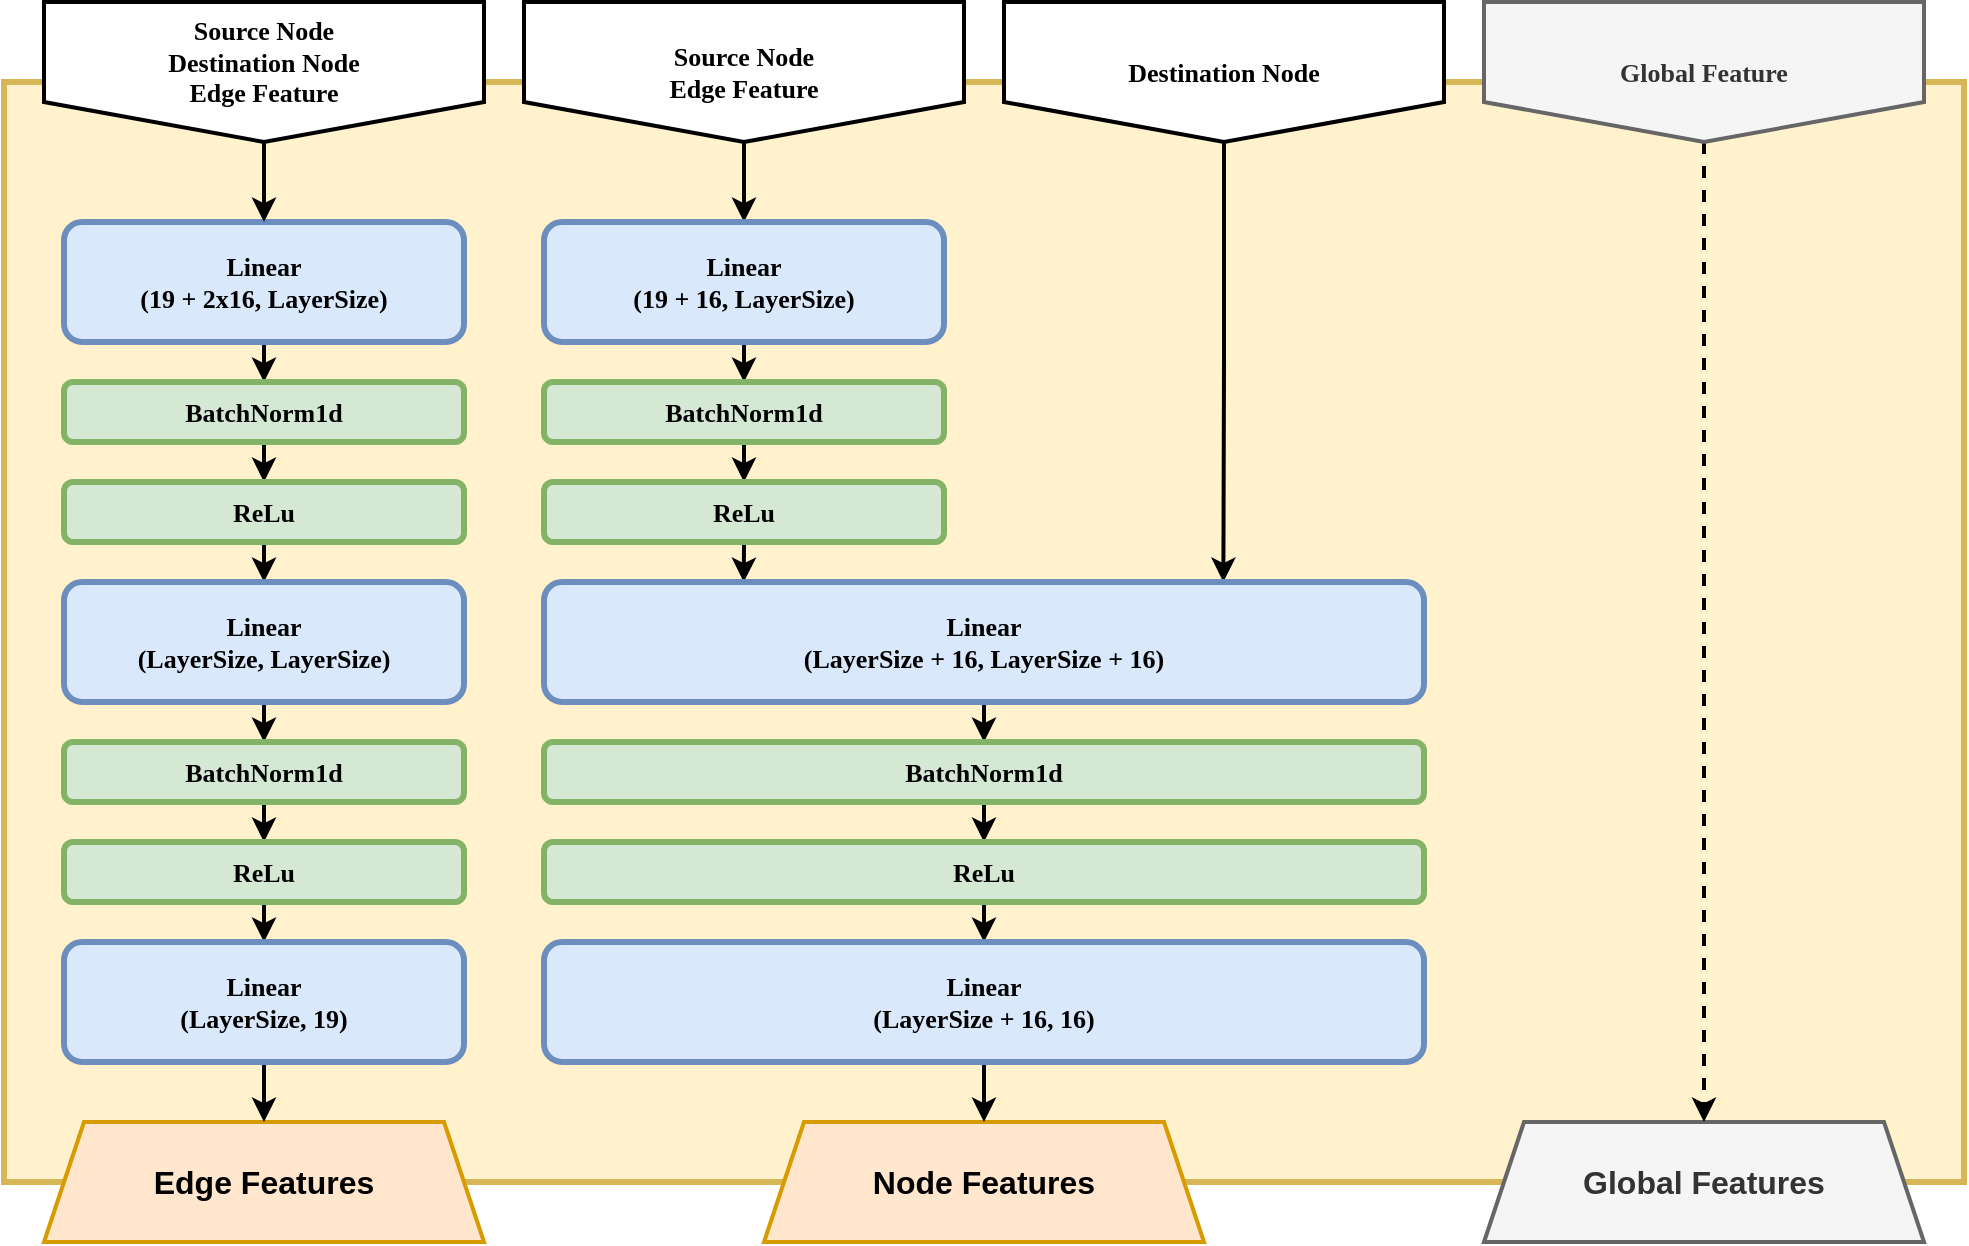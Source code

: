 <mxfile version="21.6.8" type="device" pages="4">
  <diagram name="MetaLayer" id="Urb6_NRtM28I60FVmCar">
    <mxGraphModel dx="388" dy="1122" grid="1" gridSize="10" guides="1" tooltips="1" connect="1" arrows="1" fold="1" page="1" pageScale="1" pageWidth="1169" pageHeight="827" math="0" shadow="0">
      <root>
        <mxCell id="0" />
        <mxCell id="1" parent="0" />
        <mxCell id="HX9ZZycSzdoMxzqkAREc-10" value="" style="rounded=0;whiteSpace=wrap;html=1;strokeWidth=3;fillColor=#fff2cc;strokeColor=#d6b656;perimeterSpacing=1;" vertex="1" parent="1">
          <mxGeometry x="1850" y="510" width="980" height="550" as="geometry" />
        </mxCell>
        <mxCell id="HX9ZZycSzdoMxzqkAREc-3" value="Edge Features" style="shape=trapezoid;perimeter=trapezoidPerimeter;whiteSpace=wrap;html=1;fixedSize=1;strokeWidth=2;fillColor=#ffe6cc;strokeColor=#d79b00;fontStyle=1;fontSize=16;" vertex="1" parent="1">
          <mxGeometry x="1870" y="1030" width="220" height="60" as="geometry" />
        </mxCell>
        <mxCell id="HX9ZZycSzdoMxzqkAREc-7" value="Node Features" style="shape=trapezoid;perimeter=trapezoidPerimeter;whiteSpace=wrap;html=1;fixedSize=1;strokeWidth=2;fillColor=#ffe6cc;strokeColor=#d79b00;fontStyle=1;fontSize=16;" vertex="1" parent="1">
          <mxGeometry x="2230" y="1030" width="220" height="60" as="geometry" />
        </mxCell>
        <mxCell id="HX9ZZycSzdoMxzqkAREc-9" value="Global Features" style="shape=trapezoid;perimeter=trapezoidPerimeter;whiteSpace=wrap;html=1;fixedSize=1;strokeWidth=2;fillColor=#f5f5f5;strokeColor=#666666;fontStyle=1;fontSize=16;fontColor=#333333;" vertex="1" parent="1">
          <mxGeometry x="2590" y="1030" width="220" height="60" as="geometry" />
        </mxCell>
        <mxCell id="HX9ZZycSzdoMxzqkAREc-11" style="edgeStyle=orthogonalEdgeStyle;rounded=0;orthogonalLoop=1;jettySize=auto;html=1;exitX=0.5;exitY=1;exitDx=0;exitDy=0;entryX=0.5;entryY=0;entryDx=0;entryDy=0;strokeWidth=2;" edge="1" parent="1" source="HX9ZZycSzdoMxzqkAREc-12" target="HX9ZZycSzdoMxzqkAREc-14">
          <mxGeometry relative="1" as="geometry" />
        </mxCell>
        <mxCell id="HX9ZZycSzdoMxzqkAREc-12" value="Linear &lt;br style=&quot;font-size: 13px;&quot;&gt;(19 + 2x16, LayerSize)" style="rounded=1;whiteSpace=wrap;html=1;fillColor=#dae8fc;strokeColor=#6c8ebf;strokeWidth=3;fontFamily=Avenir;fontSize=13;fontStyle=1" vertex="1" parent="1">
          <mxGeometry x="1880" y="580" width="200" height="60" as="geometry" />
        </mxCell>
        <mxCell id="HX9ZZycSzdoMxzqkAREc-13" style="edgeStyle=orthogonalEdgeStyle;rounded=0;orthogonalLoop=1;jettySize=auto;html=1;exitX=0.5;exitY=1;exitDx=0;exitDy=0;entryX=0.5;entryY=0;entryDx=0;entryDy=0;strokeWidth=2;" edge="1" parent="1" source="HX9ZZycSzdoMxzqkAREc-14" target="HX9ZZycSzdoMxzqkAREc-16">
          <mxGeometry relative="1" as="geometry" />
        </mxCell>
        <mxCell id="HX9ZZycSzdoMxzqkAREc-14" value="BatchNorm1d" style="rounded=1;whiteSpace=wrap;html=1;fillColor=#d5e8d4;strokeColor=#82b366;strokeWidth=3;fontFamily=Avenir;fontSize=13;fontStyle=1" vertex="1" parent="1">
          <mxGeometry x="1880" y="660" width="200" height="30" as="geometry" />
        </mxCell>
        <mxCell id="HX9ZZycSzdoMxzqkAREc-15" style="edgeStyle=orthogonalEdgeStyle;rounded=0;orthogonalLoop=1;jettySize=auto;html=1;exitX=0.5;exitY=1;exitDx=0;exitDy=0;entryX=0.5;entryY=0;entryDx=0;entryDy=0;strokeWidth=2;" edge="1" parent="1" source="HX9ZZycSzdoMxzqkAREc-16" target="HX9ZZycSzdoMxzqkAREc-27">
          <mxGeometry relative="1" as="geometry" />
        </mxCell>
        <mxCell id="HX9ZZycSzdoMxzqkAREc-16" value="ReLu" style="rounded=1;whiteSpace=wrap;html=1;fillColor=#d5e8d4;strokeColor=#82b366;strokeWidth=3;fontFamily=Avenir;fontSize=13;fontStyle=1" vertex="1" parent="1">
          <mxGeometry x="1880" y="710" width="200" height="30" as="geometry" />
        </mxCell>
        <mxCell id="HX9ZZycSzdoMxzqkAREc-18" style="edgeStyle=orthogonalEdgeStyle;rounded=0;orthogonalLoop=1;jettySize=auto;html=1;exitX=0.5;exitY=1;exitDx=0;exitDy=0;entryX=0.5;entryY=0;entryDx=0;entryDy=0;fontSize=11;strokeWidth=2;" edge="1" parent="1" source="HX9ZZycSzdoMxzqkAREc-19" target="HX9ZZycSzdoMxzqkAREc-12">
          <mxGeometry relative="1" as="geometry" />
        </mxCell>
        <mxCell id="HX9ZZycSzdoMxzqkAREc-19" value="Source Node&lt;br style=&quot;font-size: 13px;&quot;&gt;Destination Node&lt;br style=&quot;font-size: 13px;&quot;&gt;Edge Feature" style="shape=offPageConnector;whiteSpace=wrap;html=1;strokeWidth=2;fontFamily=Avenir;fontSize=13;fontStyle=1;size=0.286;verticalAlign=top;" vertex="1" parent="1">
          <mxGeometry x="1870" y="470" width="220" height="70" as="geometry" />
        </mxCell>
        <mxCell id="HX9ZZycSzdoMxzqkAREc-20" style="edgeStyle=orthogonalEdgeStyle;rounded=0;orthogonalLoop=1;jettySize=auto;html=1;exitX=0.5;exitY=1;exitDx=0;exitDy=0;entryX=0.5;entryY=0;entryDx=0;entryDy=0;strokeWidth=2;" edge="1" parent="1" source="HX9ZZycSzdoMxzqkAREc-21" target="HX9ZZycSzdoMxzqkAREc-34">
          <mxGeometry relative="1" as="geometry" />
        </mxCell>
        <mxCell id="HX9ZZycSzdoMxzqkAREc-21" value="Source Node&lt;br&gt;Edge Feature" style="shape=offPageConnector;whiteSpace=wrap;html=1;strokeWidth=2;fontFamily=Avenir;fontSize=13;fontStyle=1;size=0.286;verticalAlign=middle;" vertex="1" parent="1">
          <mxGeometry x="2110" y="470" width="220" height="70" as="geometry" />
        </mxCell>
        <mxCell id="HX9ZZycSzdoMxzqkAREc-48" style="edgeStyle=orthogonalEdgeStyle;rounded=0;orthogonalLoop=1;jettySize=auto;html=1;exitX=0.5;exitY=1;exitDx=0;exitDy=0;entryX=0.772;entryY=0;entryDx=0;entryDy=0;entryPerimeter=0;strokeWidth=2;" edge="1" parent="1" source="HX9ZZycSzdoMxzqkAREc-23" target="HX9ZZycSzdoMxzqkAREc-40">
          <mxGeometry relative="1" as="geometry" />
        </mxCell>
        <mxCell id="HX9ZZycSzdoMxzqkAREc-23" value="Destination Node" style="shape=offPageConnector;whiteSpace=wrap;html=1;strokeWidth=2;fontFamily=Avenir;fontSize=13;fontStyle=1;size=0.286;verticalAlign=middle;" vertex="1" parent="1">
          <mxGeometry x="2350" y="470" width="220" height="70" as="geometry" />
        </mxCell>
        <mxCell id="5usV__VZ1iTNjMnqPjy4-1" style="edgeStyle=orthogonalEdgeStyle;rounded=0;orthogonalLoop=1;jettySize=auto;html=1;exitX=0.5;exitY=1;exitDx=0;exitDy=0;entryX=0.5;entryY=0;entryDx=0;entryDy=0;strokeWidth=2;dashed=1;" edge="1" parent="1" source="HX9ZZycSzdoMxzqkAREc-25" target="HX9ZZycSzdoMxzqkAREc-9">
          <mxGeometry relative="1" as="geometry" />
        </mxCell>
        <mxCell id="HX9ZZycSzdoMxzqkAREc-25" value="Global Feature" style="shape=offPageConnector;whiteSpace=wrap;html=1;strokeWidth=2;fontFamily=Avenir;fontSize=13;fontStyle=1;size=0.286;verticalAlign=middle;fillColor=#f5f5f5;fontColor=#333333;strokeColor=#666666;" vertex="1" parent="1">
          <mxGeometry x="2590" y="470" width="220" height="70" as="geometry" />
        </mxCell>
        <mxCell id="HX9ZZycSzdoMxzqkAREc-26" style="edgeStyle=orthogonalEdgeStyle;rounded=0;orthogonalLoop=1;jettySize=auto;html=1;exitX=0.5;exitY=1;exitDx=0;exitDy=0;entryX=0.5;entryY=0;entryDx=0;entryDy=0;strokeWidth=2;" edge="1" parent="1" source="HX9ZZycSzdoMxzqkAREc-27" target="HX9ZZycSzdoMxzqkAREc-29">
          <mxGeometry relative="1" as="geometry" />
        </mxCell>
        <mxCell id="HX9ZZycSzdoMxzqkAREc-27" value="Linear &lt;br style=&quot;font-size: 13px;&quot;&gt;(LayerSize, LayerSize)" style="rounded=1;whiteSpace=wrap;html=1;fillColor=#dae8fc;strokeColor=#6c8ebf;strokeWidth=3;fontFamily=Avenir;fontSize=13;fontStyle=1" vertex="1" parent="1">
          <mxGeometry x="1880" y="760" width="200" height="60" as="geometry" />
        </mxCell>
        <mxCell id="HX9ZZycSzdoMxzqkAREc-28" style="edgeStyle=orthogonalEdgeStyle;rounded=0;orthogonalLoop=1;jettySize=auto;html=1;exitX=0.5;exitY=1;exitDx=0;exitDy=0;entryX=0.5;entryY=0;entryDx=0;entryDy=0;strokeWidth=2;" edge="1" parent="1" source="HX9ZZycSzdoMxzqkAREc-29" target="HX9ZZycSzdoMxzqkAREc-31">
          <mxGeometry relative="1" as="geometry" />
        </mxCell>
        <mxCell id="HX9ZZycSzdoMxzqkAREc-29" value="BatchNorm1d" style="rounded=1;whiteSpace=wrap;html=1;fillColor=#d5e8d4;strokeColor=#82b366;strokeWidth=3;fontFamily=Avenir;fontSize=13;fontStyle=1" vertex="1" parent="1">
          <mxGeometry x="1880" y="840" width="200" height="30" as="geometry" />
        </mxCell>
        <mxCell id="HX9ZZycSzdoMxzqkAREc-30" style="edgeStyle=orthogonalEdgeStyle;rounded=0;orthogonalLoop=1;jettySize=auto;html=1;exitX=0.5;exitY=1;exitDx=0;exitDy=0;entryX=0.5;entryY=0;entryDx=0;entryDy=0;strokeWidth=2;" edge="1" parent="1" source="HX9ZZycSzdoMxzqkAREc-31" target="HX9ZZycSzdoMxzqkAREc-32">
          <mxGeometry relative="1" as="geometry" />
        </mxCell>
        <mxCell id="HX9ZZycSzdoMxzqkAREc-31" value="ReLu" style="rounded=1;whiteSpace=wrap;html=1;fillColor=#d5e8d4;strokeColor=#82b366;strokeWidth=3;fontFamily=Avenir;fontSize=13;fontStyle=1" vertex="1" parent="1">
          <mxGeometry x="1880" y="890" width="200" height="30" as="geometry" />
        </mxCell>
        <mxCell id="HX9ZZycSzdoMxzqkAREc-51" style="edgeStyle=orthogonalEdgeStyle;rounded=0;orthogonalLoop=1;jettySize=auto;html=1;exitX=0.5;exitY=1;exitDx=0;exitDy=0;entryX=0.5;entryY=0;entryDx=0;entryDy=0;strokeWidth=2;" edge="1" parent="1" source="HX9ZZycSzdoMxzqkAREc-32" target="HX9ZZycSzdoMxzqkAREc-3">
          <mxGeometry relative="1" as="geometry" />
        </mxCell>
        <mxCell id="HX9ZZycSzdoMxzqkAREc-32" value="Linear &lt;br style=&quot;font-size: 13px;&quot;&gt;(LayerSize, 19)" style="rounded=1;whiteSpace=wrap;html=1;fillColor=#dae8fc;strokeColor=#6c8ebf;strokeWidth=3;fontFamily=Avenir;fontSize=13;fontStyle=1" vertex="1" parent="1">
          <mxGeometry x="1880" y="940" width="200" height="60" as="geometry" />
        </mxCell>
        <mxCell id="HX9ZZycSzdoMxzqkAREc-33" style="edgeStyle=orthogonalEdgeStyle;rounded=0;orthogonalLoop=1;jettySize=auto;html=1;exitX=0.5;exitY=1;exitDx=0;exitDy=0;entryX=0.5;entryY=0;entryDx=0;entryDy=0;strokeWidth=2;" edge="1" parent="1" source="HX9ZZycSzdoMxzqkAREc-34" target="HX9ZZycSzdoMxzqkAREc-36">
          <mxGeometry relative="1" as="geometry" />
        </mxCell>
        <mxCell id="HX9ZZycSzdoMxzqkAREc-34" value="Linear &lt;br style=&quot;font-size: 13px;&quot;&gt;(19 + 16, LayerSize)" style="rounded=1;whiteSpace=wrap;html=1;fillColor=#dae8fc;strokeColor=#6c8ebf;strokeWidth=3;fontFamily=Avenir;fontSize=13;fontStyle=1" vertex="1" parent="1">
          <mxGeometry x="2120" y="580" width="200" height="60" as="geometry" />
        </mxCell>
        <mxCell id="HX9ZZycSzdoMxzqkAREc-35" style="edgeStyle=orthogonalEdgeStyle;rounded=0;orthogonalLoop=1;jettySize=auto;html=1;exitX=0.5;exitY=1;exitDx=0;exitDy=0;entryX=0.5;entryY=0;entryDx=0;entryDy=0;strokeWidth=2;" edge="1" parent="1" source="HX9ZZycSzdoMxzqkAREc-36" target="HX9ZZycSzdoMxzqkAREc-38">
          <mxGeometry relative="1" as="geometry" />
        </mxCell>
        <mxCell id="HX9ZZycSzdoMxzqkAREc-36" value="BatchNorm1d" style="rounded=1;whiteSpace=wrap;html=1;fillColor=#d5e8d4;strokeColor=#82b366;strokeWidth=3;fontFamily=Avenir;fontSize=13;fontStyle=1" vertex="1" parent="1">
          <mxGeometry x="2120" y="660" width="200" height="30" as="geometry" />
        </mxCell>
        <mxCell id="HX9ZZycSzdoMxzqkAREc-49" style="edgeStyle=orthogonalEdgeStyle;rounded=0;orthogonalLoop=1;jettySize=auto;html=1;exitX=0.5;exitY=1;exitDx=0;exitDy=0;entryX=0.227;entryY=0;entryDx=0;entryDy=0;entryPerimeter=0;strokeWidth=2;" edge="1" parent="1" source="HX9ZZycSzdoMxzqkAREc-38" target="HX9ZZycSzdoMxzqkAREc-40">
          <mxGeometry relative="1" as="geometry" />
        </mxCell>
        <mxCell id="HX9ZZycSzdoMxzqkAREc-38" value="ReLu" style="rounded=1;whiteSpace=wrap;html=1;fillColor=#d5e8d4;strokeColor=#82b366;strokeWidth=3;fontFamily=Avenir;fontSize=13;fontStyle=1" vertex="1" parent="1">
          <mxGeometry x="2120" y="710" width="200" height="30" as="geometry" />
        </mxCell>
        <mxCell id="HX9ZZycSzdoMxzqkAREc-39" style="edgeStyle=orthogonalEdgeStyle;rounded=0;orthogonalLoop=1;jettySize=auto;html=1;exitX=0.5;exitY=1;exitDx=0;exitDy=0;entryX=0.5;entryY=0;entryDx=0;entryDy=0;strokeWidth=2;" edge="1" parent="1" source="HX9ZZycSzdoMxzqkAREc-40" target="HX9ZZycSzdoMxzqkAREc-42">
          <mxGeometry relative="1" as="geometry" />
        </mxCell>
        <mxCell id="HX9ZZycSzdoMxzqkAREc-40" value="Linear &lt;br style=&quot;font-size: 13px;&quot;&gt;(LayerSize + 16, LayerSize + 16)" style="rounded=1;whiteSpace=wrap;html=1;fillColor=#dae8fc;strokeColor=#6c8ebf;strokeWidth=3;fontFamily=Avenir;fontSize=13;fontStyle=1" vertex="1" parent="1">
          <mxGeometry x="2120" y="760" width="440" height="60" as="geometry" />
        </mxCell>
        <mxCell id="HX9ZZycSzdoMxzqkAREc-41" style="edgeStyle=orthogonalEdgeStyle;rounded=0;orthogonalLoop=1;jettySize=auto;html=1;exitX=0.5;exitY=1;exitDx=0;exitDy=0;entryX=0.5;entryY=0;entryDx=0;entryDy=0;strokeWidth=2;" edge="1" parent="1" source="HX9ZZycSzdoMxzqkAREc-42" target="HX9ZZycSzdoMxzqkAREc-44">
          <mxGeometry relative="1" as="geometry" />
        </mxCell>
        <mxCell id="HX9ZZycSzdoMxzqkAREc-42" value="BatchNorm1d" style="rounded=1;whiteSpace=wrap;html=1;fillColor=#d5e8d4;strokeColor=#82b366;strokeWidth=3;fontFamily=Avenir;fontSize=13;fontStyle=1" vertex="1" parent="1">
          <mxGeometry x="2120" y="840" width="440" height="30" as="geometry" />
        </mxCell>
        <mxCell id="HX9ZZycSzdoMxzqkAREc-43" style="edgeStyle=orthogonalEdgeStyle;rounded=0;orthogonalLoop=1;jettySize=auto;html=1;exitX=0.5;exitY=1;exitDx=0;exitDy=0;entryX=0.5;entryY=0;entryDx=0;entryDy=0;strokeWidth=2;" edge="1" parent="1" source="HX9ZZycSzdoMxzqkAREc-44" target="HX9ZZycSzdoMxzqkAREc-45">
          <mxGeometry relative="1" as="geometry" />
        </mxCell>
        <mxCell id="HX9ZZycSzdoMxzqkAREc-44" value="ReLu" style="rounded=1;whiteSpace=wrap;html=1;fillColor=#d5e8d4;strokeColor=#82b366;strokeWidth=3;fontFamily=Avenir;fontSize=13;fontStyle=1" vertex="1" parent="1">
          <mxGeometry x="2120" y="890" width="440" height="30" as="geometry" />
        </mxCell>
        <mxCell id="HX9ZZycSzdoMxzqkAREc-52" style="edgeStyle=orthogonalEdgeStyle;rounded=0;orthogonalLoop=1;jettySize=auto;html=1;exitX=0.5;exitY=1;exitDx=0;exitDy=0;entryX=0.5;entryY=0;entryDx=0;entryDy=0;strokeWidth=2;" edge="1" parent="1" source="HX9ZZycSzdoMxzqkAREc-45" target="HX9ZZycSzdoMxzqkAREc-7">
          <mxGeometry relative="1" as="geometry" />
        </mxCell>
        <mxCell id="HX9ZZycSzdoMxzqkAREc-45" value="Linear &lt;br style=&quot;font-size: 13px;&quot;&gt;(LayerSize&amp;nbsp;+ 16, 16)" style="rounded=1;whiteSpace=wrap;html=1;fillColor=#dae8fc;strokeColor=#6c8ebf;strokeWidth=3;fontFamily=Avenir;fontSize=13;fontStyle=1" vertex="1" parent="1">
          <mxGeometry x="2120" y="940" width="440" height="60" as="geometry" />
        </mxCell>
      </root>
    </mxGraphModel>
  </diagram>
  <diagram id="gyI_rx03P97VPXX67alj" name="Meta_Full">
    <mxGraphModel dx="2249" dy="1620" grid="1" gridSize="10" guides="1" tooltips="1" connect="1" arrows="1" fold="1" page="1" pageScale="1" pageWidth="1654" pageHeight="2336" math="0" shadow="0">
      <root>
        <mxCell id="0" />
        <mxCell id="1" parent="0" />
        <mxCell id="ErjYvRFr5aBdqU-eDfDV-1" value="MetaLayer (128)" style="rounded=0;whiteSpace=wrap;html=1;strokeWidth=3;fillColor=#FFE6CC;strokeColor=#d6b656;perimeterSpacing=1;gradientColor=none;fontSize=33;fontFamily=Avenir;fontStyle=1" vertex="1" parent="1">
          <mxGeometry x="320" y="1208" width="980" height="166" as="geometry" />
        </mxCell>
        <mxCell id="ErjYvRFr5aBdqU-eDfDV-2" value="Source Node&lt;br style=&quot;font-size: 13px;&quot;&gt;Destination Node&lt;br style=&quot;font-size: 13px;&quot;&gt;Edge Feature" style="shape=offPageConnector;whiteSpace=wrap;html=1;strokeWidth=2;fontFamily=Avenir;fontSize=13;fontStyle=1;size=0.286;verticalAlign=top;" vertex="1" parent="1">
          <mxGeometry x="340" y="1168" width="220" height="70" as="geometry" />
        </mxCell>
        <mxCell id="ErjYvRFr5aBdqU-eDfDV-3" value="Source Node&lt;br&gt;Edge Feature" style="shape=offPageConnector;whiteSpace=wrap;html=1;strokeWidth=2;fontFamily=Avenir;fontSize=13;fontStyle=1;size=0.286;verticalAlign=middle;" vertex="1" parent="1">
          <mxGeometry x="580" y="1168" width="220" height="70" as="geometry" />
        </mxCell>
        <mxCell id="ErjYvRFr5aBdqU-eDfDV-4" value="Destination Node" style="shape=offPageConnector;whiteSpace=wrap;html=1;strokeWidth=2;fontFamily=Avenir;fontSize=13;fontStyle=1;size=0.286;verticalAlign=middle;" vertex="1" parent="1">
          <mxGeometry x="820" y="1168" width="220" height="70" as="geometry" />
        </mxCell>
        <mxCell id="ErjYvRFr5aBdqU-eDfDV-5" value="Global Feature" style="shape=offPageConnector;whiteSpace=wrap;html=1;strokeWidth=2;fontFamily=Avenir;fontSize=13;fontStyle=1;size=0.286;verticalAlign=middle;" vertex="1" parent="1">
          <mxGeometry x="1060" y="1168" width="220" height="70" as="geometry" />
        </mxCell>
        <mxCell id="ErjYvRFr5aBdqU-eDfDV-6" style="edgeStyle=orthogonalEdgeStyle;rounded=0;orthogonalLoop=1;jettySize=auto;html=1;exitX=0.5;exitY=1;exitDx=0;exitDy=0;entryX=0.5;entryY=0;entryDx=0;entryDy=0;strokeWidth=2;" edge="1" parent="1" source="ErjYvRFr5aBdqU-eDfDV-7" target="ErjYvRFr5aBdqU-eDfDV-9">
          <mxGeometry relative="1" as="geometry" />
        </mxCell>
        <mxCell id="ErjYvRFr5aBdqU-eDfDV-7" value="Dropout (0.1)" style="rounded=1;whiteSpace=wrap;html=1;fillColor=#d5e8d4;strokeColor=#82b366;strokeWidth=3;fontFamily=Avenir;fontSize=13;fontStyle=1" vertex="1" parent="1">
          <mxGeometry x="715" y="1438" width="200" height="30" as="geometry" />
        </mxCell>
        <mxCell id="ErjYvRFr5aBdqU-eDfDV-8" style="edgeStyle=orthogonalEdgeStyle;rounded=0;orthogonalLoop=1;jettySize=auto;html=1;exitX=0.5;exitY=1;exitDx=0;exitDy=0;entryX=0.5;entryY=0;entryDx=0;entryDy=0;strokeWidth=2;" edge="1" parent="1" source="ErjYvRFr5aBdqU-eDfDV-9" target="ErjYvRFr5aBdqU-eDfDV-11">
          <mxGeometry relative="1" as="geometry" />
        </mxCell>
        <mxCell id="ErjYvRFr5aBdqU-eDfDV-9" value="Linear &lt;br style=&quot;font-size: 13px;&quot;&gt;(16, 1)" style="rounded=1;whiteSpace=wrap;html=1;fillColor=#dae8fc;strokeColor=#6c8ebf;strokeWidth=3;fontFamily=Avenir;fontSize=13;fontStyle=1" vertex="1" parent="1">
          <mxGeometry x="715" y="1488" width="200" height="60" as="geometry" />
        </mxCell>
        <mxCell id="ErjYvRFr5aBdqU-eDfDV-10" style="edgeStyle=orthogonalEdgeStyle;rounded=0;orthogonalLoop=1;jettySize=auto;html=1;exitX=0.5;exitY=1;exitDx=0;exitDy=0;entryX=0.5;entryY=0;entryDx=0;entryDy=0;entryPerimeter=0;strokeWidth=2;" edge="1" parent="1" source="ErjYvRFr5aBdqU-eDfDV-11" target="ErjYvRFr5aBdqU-eDfDV-17">
          <mxGeometry relative="1" as="geometry" />
        </mxCell>
        <mxCell id="ErjYvRFr5aBdqU-eDfDV-11" value="Sigmoid" style="rounded=1;whiteSpace=wrap;html=1;fillColor=#d5e8d4;strokeColor=#82b366;strokeWidth=3;fontFamily=Avenir;fontSize=13;fontStyle=1" vertex="1" parent="1">
          <mxGeometry x="715" y="1568" width="200" height="30" as="geometry" />
        </mxCell>
        <mxCell id="ErjYvRFr5aBdqU-eDfDV-12" style="edgeStyle=orthogonalEdgeStyle;rounded=0;orthogonalLoop=1;jettySize=auto;html=1;exitX=0.5;exitY=1;exitDx=0;exitDy=0;entryX=0.5;entryY=0;entryDx=0;entryDy=0;strokeWidth=2;" edge="1" parent="1" source="ErjYvRFr5aBdqU-eDfDV-13" target="ErjYvRFr5aBdqU-eDfDV-15">
          <mxGeometry relative="1" as="geometry" />
        </mxCell>
        <mxCell id="ErjYvRFr5aBdqU-eDfDV-13" value="Dropout (0.1)" style="rounded=1;whiteSpace=wrap;html=1;fillColor=#d5e8d4;strokeColor=#82b366;strokeWidth=3;fontFamily=Avenir;fontSize=13;fontStyle=1" vertex="1" parent="1">
          <mxGeometry x="350" y="1438" width="200" height="30" as="geometry" />
        </mxCell>
        <mxCell id="ErjYvRFr5aBdqU-eDfDV-14" style="edgeStyle=orthogonalEdgeStyle;rounded=0;orthogonalLoop=1;jettySize=auto;html=1;exitX=0.5;exitY=1;exitDx=0;exitDy=0;entryX=0.5;entryY=0;entryDx=0;entryDy=0;strokeWidth=2;" edge="1" parent="1" source="ErjYvRFr5aBdqU-eDfDV-15" target="ErjYvRFr5aBdqU-eDfDV-16">
          <mxGeometry relative="1" as="geometry" />
        </mxCell>
        <mxCell id="ErjYvRFr5aBdqU-eDfDV-15" value="Linear &lt;br style=&quot;font-size: 13px;&quot;&gt;(19, 1)" style="rounded=1;whiteSpace=wrap;html=1;fillColor=#dae8fc;strokeColor=#6c8ebf;strokeWidth=3;fontFamily=Avenir;fontSize=13;fontStyle=1" vertex="1" parent="1">
          <mxGeometry x="350" y="1488" width="200" height="60" as="geometry" />
        </mxCell>
        <mxCell id="ErjYvRFr5aBdqU-eDfDV-16" value="Sigmoid" style="rounded=1;whiteSpace=wrap;html=1;fillColor=#d5e8d4;strokeColor=#82b366;strokeWidth=3;fontFamily=Avenir;fontSize=13;fontStyle=1" vertex="1" parent="1">
          <mxGeometry x="350" y="1568" width="200" height="30" as="geometry" />
        </mxCell>
        <mxCell id="ErjYvRFr5aBdqU-eDfDV-17" value="Node Labels" style="strokeWidth=2;html=1;shape=mxgraph.flowchart.start_1;whiteSpace=wrap;fillColor=#e1d5e7;strokeColor=#9673a6;fontStyle=1;fontSize=13;" vertex="1" parent="1">
          <mxGeometry x="715" y="1638" width="200" height="60" as="geometry" />
        </mxCell>
        <mxCell id="ErjYvRFr5aBdqU-eDfDV-18" style="edgeStyle=orthogonalEdgeStyle;rounded=0;orthogonalLoop=1;jettySize=auto;html=1;exitX=0.5;exitY=1;exitDx=0;exitDy=0;entryX=0.5;entryY=0;entryDx=0;entryDy=0;entryPerimeter=0;strokeWidth=2;" edge="1" parent="1" target="ErjYvRFr5aBdqU-eDfDV-19">
          <mxGeometry relative="1" as="geometry">
            <mxPoint x="450" y="1598" as="sourcePoint" />
          </mxGeometry>
        </mxCell>
        <mxCell id="ErjYvRFr5aBdqU-eDfDV-19" value="Edge Labels" style="strokeWidth=2;html=1;shape=mxgraph.flowchart.start_1;whiteSpace=wrap;fillColor=#e1d5e7;strokeColor=#9673a6;fontStyle=1;fontSize=13;" vertex="1" parent="1">
          <mxGeometry x="350" y="1638" width="200" height="60" as="geometry" />
        </mxCell>
        <mxCell id="ErjYvRFr5aBdqU-eDfDV-20" style="edgeStyle=orthogonalEdgeStyle;rounded=0;orthogonalLoop=1;jettySize=auto;html=1;exitX=0.5;exitY=1;exitDx=0;exitDy=0;entryX=0.5;entryY=0;entryDx=0;entryDy=0;strokeWidth=2;" edge="1" parent="1" source="ErjYvRFr5aBdqU-eDfDV-21" target="ErjYvRFr5aBdqU-eDfDV-13">
          <mxGeometry relative="1" as="geometry" />
        </mxCell>
        <mxCell id="ErjYvRFr5aBdqU-eDfDV-21" value="Edge Features" style="shape=trapezoid;perimeter=trapezoidPerimeter;whiteSpace=wrap;html=1;fixedSize=1;strokeWidth=2;fillColor=#f8cecc;strokeColor=#b85450;fontStyle=1;fontSize=16;" vertex="1" parent="1">
          <mxGeometry x="340" y="1344" width="220" height="60" as="geometry" />
        </mxCell>
        <mxCell id="ErjYvRFr5aBdqU-eDfDV-22" style="edgeStyle=orthogonalEdgeStyle;rounded=0;orthogonalLoop=1;jettySize=auto;html=1;exitX=0.5;exitY=1;exitDx=0;exitDy=0;entryX=0.5;entryY=0;entryDx=0;entryDy=0;strokeWidth=2;" edge="1" parent="1" source="ErjYvRFr5aBdqU-eDfDV-23" target="ErjYvRFr5aBdqU-eDfDV-7">
          <mxGeometry relative="1" as="geometry" />
        </mxCell>
        <mxCell id="ErjYvRFr5aBdqU-eDfDV-23" value="Node Features" style="shape=trapezoid;perimeter=trapezoidPerimeter;whiteSpace=wrap;html=1;fixedSize=1;strokeWidth=2;fillColor=#f8cecc;strokeColor=#b85450;fontStyle=1;fontSize=16;" vertex="1" parent="1">
          <mxGeometry x="705" y="1344" width="220" height="60" as="geometry" />
        </mxCell>
        <mxCell id="ErjYvRFr5aBdqU-eDfDV-24" value="Global Features" style="shape=trapezoid;perimeter=trapezoidPerimeter;whiteSpace=wrap;html=1;fixedSize=1;strokeWidth=2;fillColor=#f8cecc;strokeColor=#b85450;fontStyle=1;fontSize=16;" vertex="1" parent="1">
          <mxGeometry x="1060" y="1344" width="220" height="60" as="geometry" />
        </mxCell>
        <mxCell id="ErjYvRFr5aBdqU-eDfDV-25" value="MetaLayer (256)" style="rounded=0;whiteSpace=wrap;html=1;strokeWidth=3;fillColor=#FFE6CC;strokeColor=#d6b656;perimeterSpacing=1;gradientColor=none;fontSize=33;fontFamily=Avenir;fontStyle=1" vertex="1" parent="1">
          <mxGeometry x="320" y="900" width="980" height="166" as="geometry" />
        </mxCell>
        <mxCell id="ErjYvRFr5aBdqU-eDfDV-26" value="Source Node&lt;br style=&quot;font-size: 13px;&quot;&gt;Destination Node&lt;br style=&quot;font-size: 13px;&quot;&gt;Edge Feature" style="shape=offPageConnector;whiteSpace=wrap;html=1;strokeWidth=2;fontFamily=Avenir;fontSize=13;fontStyle=1;size=0.286;verticalAlign=top;" vertex="1" parent="1">
          <mxGeometry x="340" y="860" width="220" height="70" as="geometry" />
        </mxCell>
        <mxCell id="ErjYvRFr5aBdqU-eDfDV-27" value="Source Node&lt;br&gt;Edge Feature" style="shape=offPageConnector;whiteSpace=wrap;html=1;strokeWidth=2;fontFamily=Avenir;fontSize=13;fontStyle=1;size=0.286;verticalAlign=middle;" vertex="1" parent="1">
          <mxGeometry x="580" y="860" width="220" height="70" as="geometry" />
        </mxCell>
        <mxCell id="ErjYvRFr5aBdqU-eDfDV-28" value="Destination Node" style="shape=offPageConnector;whiteSpace=wrap;html=1;strokeWidth=2;fontFamily=Avenir;fontSize=13;fontStyle=1;size=0.286;verticalAlign=middle;" vertex="1" parent="1">
          <mxGeometry x="820" y="860" width="220" height="70" as="geometry" />
        </mxCell>
        <mxCell id="ErjYvRFr5aBdqU-eDfDV-29" value="Global Feature" style="shape=offPageConnector;whiteSpace=wrap;html=1;strokeWidth=2;fontFamily=Avenir;fontSize=13;fontStyle=1;size=0.286;verticalAlign=middle;" vertex="1" parent="1">
          <mxGeometry x="1060" y="860" width="220" height="70" as="geometry" />
        </mxCell>
        <mxCell id="ErjYvRFr5aBdqU-eDfDV-30" style="rounded=0;orthogonalLoop=1;jettySize=auto;html=1;exitX=0.5;exitY=1;exitDx=0;exitDy=0;entryX=0.5;entryY=0;entryDx=0;entryDy=0;strokeWidth=2;" edge="1" parent="1" source="ErjYvRFr5aBdqU-eDfDV-32" target="ErjYvRFr5aBdqU-eDfDV-2">
          <mxGeometry relative="1" as="geometry" />
        </mxCell>
        <mxCell id="ErjYvRFr5aBdqU-eDfDV-31" style="rounded=0;orthogonalLoop=1;jettySize=auto;html=1;exitX=0.5;exitY=1;exitDx=0;exitDy=0;entryX=0.5;entryY=0;entryDx=0;entryDy=0;strokeWidth=2;" edge="1" parent="1" source="ErjYvRFr5aBdqU-eDfDV-32" target="ErjYvRFr5aBdqU-eDfDV-3">
          <mxGeometry relative="1" as="geometry" />
        </mxCell>
        <mxCell id="ErjYvRFr5aBdqU-eDfDV-32" value="Edge Features" style="shape=trapezoid;perimeter=trapezoidPerimeter;whiteSpace=wrap;html=1;fixedSize=1;strokeWidth=2;fillColor=#f8cecc;strokeColor=#b85450;fontStyle=1;fontSize=16;" vertex="1" parent="1">
          <mxGeometry x="340" y="1036" width="220" height="60" as="geometry" />
        </mxCell>
        <mxCell id="ErjYvRFr5aBdqU-eDfDV-33" style="rounded=0;orthogonalLoop=1;jettySize=auto;html=1;exitX=0.5;exitY=1;exitDx=0;exitDy=0;strokeWidth=2;" edge="1" parent="1" source="ErjYvRFr5aBdqU-eDfDV-36" target="ErjYvRFr5aBdqU-eDfDV-3">
          <mxGeometry relative="1" as="geometry" />
        </mxCell>
        <mxCell id="ErjYvRFr5aBdqU-eDfDV-34" style="rounded=0;orthogonalLoop=1;jettySize=auto;html=1;exitX=0.5;exitY=1;exitDx=0;exitDy=0;entryX=0.5;entryY=0;entryDx=0;entryDy=0;strokeWidth=2;" edge="1" parent="1" source="ErjYvRFr5aBdqU-eDfDV-36" target="ErjYvRFr5aBdqU-eDfDV-2">
          <mxGeometry relative="1" as="geometry" />
        </mxCell>
        <mxCell id="ErjYvRFr5aBdqU-eDfDV-35" style="rounded=0;orthogonalLoop=1;jettySize=auto;html=1;exitX=0.5;exitY=1;exitDx=0;exitDy=0;entryX=0.5;entryY=0;entryDx=0;entryDy=0;strokeWidth=2;" edge="1" parent="1" source="ErjYvRFr5aBdqU-eDfDV-36" target="ErjYvRFr5aBdqU-eDfDV-4">
          <mxGeometry relative="1" as="geometry" />
        </mxCell>
        <mxCell id="ErjYvRFr5aBdqU-eDfDV-36" value="Node Features" style="shape=trapezoid;perimeter=trapezoidPerimeter;whiteSpace=wrap;html=1;fixedSize=1;strokeWidth=2;fillColor=#f8cecc;strokeColor=#b85450;fontStyle=1;fontSize=16;" vertex="1" parent="1">
          <mxGeometry x="705" y="1036" width="220" height="60" as="geometry" />
        </mxCell>
        <mxCell id="ErjYvRFr5aBdqU-eDfDV-37" value="Global Features" style="shape=trapezoid;perimeter=trapezoidPerimeter;whiteSpace=wrap;html=1;fixedSize=1;strokeWidth=2;fillColor=#f8cecc;strokeColor=#b85450;fontStyle=1;fontSize=16;" vertex="1" parent="1">
          <mxGeometry x="1060" y="1036" width="220" height="60" as="geometry" />
        </mxCell>
        <mxCell id="ErjYvRFr5aBdqU-eDfDV-38" value="MetaLayer (64)" style="rounded=0;whiteSpace=wrap;html=1;strokeWidth=3;fillColor=#FFE6CC;strokeColor=#d6b656;perimeterSpacing=1;gradientColor=none;fontSize=33;fontFamily=Avenir;fontStyle=1" vertex="1" parent="1">
          <mxGeometry x="320" y="590" width="980" height="166" as="geometry" />
        </mxCell>
        <mxCell id="ErjYvRFr5aBdqU-eDfDV-39" value="Source Node&lt;br style=&quot;font-size: 13px;&quot;&gt;Destination Node&lt;br style=&quot;font-size: 13px;&quot;&gt;Edge Feature" style="shape=offPageConnector;whiteSpace=wrap;html=1;strokeWidth=2;fontFamily=Avenir;fontSize=13;fontStyle=1;size=0.286;verticalAlign=top;" vertex="1" parent="1">
          <mxGeometry x="340" y="550" width="220" height="70" as="geometry" />
        </mxCell>
        <mxCell id="ErjYvRFr5aBdqU-eDfDV-40" value="Source Node&lt;br&gt;Edge Feature" style="shape=offPageConnector;whiteSpace=wrap;html=1;strokeWidth=2;fontFamily=Avenir;fontSize=13;fontStyle=1;size=0.286;verticalAlign=middle;" vertex="1" parent="1">
          <mxGeometry x="580" y="550" width="220" height="70" as="geometry" />
        </mxCell>
        <mxCell id="ErjYvRFr5aBdqU-eDfDV-41" value="Destination Node" style="shape=offPageConnector;whiteSpace=wrap;html=1;strokeWidth=2;fontFamily=Avenir;fontSize=13;fontStyle=1;size=0.286;verticalAlign=middle;" vertex="1" parent="1">
          <mxGeometry x="820" y="550" width="220" height="70" as="geometry" />
        </mxCell>
        <mxCell id="ErjYvRFr5aBdqU-eDfDV-42" value="Global Feature" style="shape=offPageConnector;whiteSpace=wrap;html=1;strokeWidth=2;fontFamily=Avenir;fontSize=13;fontStyle=1;size=0.286;verticalAlign=middle;" vertex="1" parent="1">
          <mxGeometry x="1060" y="550" width="220" height="70" as="geometry" />
        </mxCell>
        <mxCell id="ErjYvRFr5aBdqU-eDfDV-43" style="rounded=0;orthogonalLoop=1;jettySize=auto;html=1;exitX=0.5;exitY=1;exitDx=0;exitDy=0;entryX=0.5;entryY=0;entryDx=0;entryDy=0;strokeWidth=2;" edge="1" parent="1" source="ErjYvRFr5aBdqU-eDfDV-45" target="ErjYvRFr5aBdqU-eDfDV-26">
          <mxGeometry relative="1" as="geometry" />
        </mxCell>
        <mxCell id="ErjYvRFr5aBdqU-eDfDV-44" style="rounded=0;orthogonalLoop=1;jettySize=auto;html=1;exitX=0.5;exitY=1;exitDx=0;exitDy=0;entryX=0.5;entryY=0;entryDx=0;entryDy=0;strokeWidth=2;" edge="1" parent="1" source="ErjYvRFr5aBdqU-eDfDV-45" target="ErjYvRFr5aBdqU-eDfDV-27">
          <mxGeometry relative="1" as="geometry" />
        </mxCell>
        <mxCell id="ErjYvRFr5aBdqU-eDfDV-45" value="Edge Features" style="shape=trapezoid;perimeter=trapezoidPerimeter;whiteSpace=wrap;html=1;fixedSize=1;strokeWidth=2;fillColor=#f8cecc;strokeColor=#b85450;fontStyle=1;fontSize=16;" vertex="1" parent="1">
          <mxGeometry x="340" y="726" width="220" height="60" as="geometry" />
        </mxCell>
        <mxCell id="ErjYvRFr5aBdqU-eDfDV-46" style="rounded=0;orthogonalLoop=1;jettySize=auto;html=1;exitX=0.5;exitY=1;exitDx=0;exitDy=0;entryX=0.5;entryY=0;entryDx=0;entryDy=0;strokeWidth=2;" edge="1" parent="1" source="ErjYvRFr5aBdqU-eDfDV-49" target="ErjYvRFr5aBdqU-eDfDV-28">
          <mxGeometry relative="1" as="geometry" />
        </mxCell>
        <mxCell id="ErjYvRFr5aBdqU-eDfDV-47" style="rounded=0;orthogonalLoop=1;jettySize=auto;html=1;exitX=0.5;exitY=1;exitDx=0;exitDy=0;entryX=0.5;entryY=0;entryDx=0;entryDy=0;strokeWidth=2;" edge="1" parent="1" source="ErjYvRFr5aBdqU-eDfDV-49" target="ErjYvRFr5aBdqU-eDfDV-27">
          <mxGeometry relative="1" as="geometry" />
        </mxCell>
        <mxCell id="ErjYvRFr5aBdqU-eDfDV-48" style="rounded=0;orthogonalLoop=1;jettySize=auto;html=1;exitX=0.5;exitY=1;exitDx=0;exitDy=0;entryX=0.5;entryY=0;entryDx=0;entryDy=0;strokeWidth=2;" edge="1" parent="1" source="ErjYvRFr5aBdqU-eDfDV-49" target="ErjYvRFr5aBdqU-eDfDV-26">
          <mxGeometry relative="1" as="geometry" />
        </mxCell>
        <mxCell id="ErjYvRFr5aBdqU-eDfDV-49" value="Node Features" style="shape=trapezoid;perimeter=trapezoidPerimeter;whiteSpace=wrap;html=1;fixedSize=1;strokeWidth=2;fillColor=#f8cecc;strokeColor=#b85450;fontStyle=1;fontSize=16;" vertex="1" parent="1">
          <mxGeometry x="705" y="726" width="220" height="60" as="geometry" />
        </mxCell>
        <mxCell id="ErjYvRFr5aBdqU-eDfDV-50" value="Global Features" style="shape=trapezoid;perimeter=trapezoidPerimeter;whiteSpace=wrap;html=1;fixedSize=1;strokeWidth=2;fillColor=#f8cecc;strokeColor=#b85450;fontStyle=1;fontSize=16;" vertex="1" parent="1">
          <mxGeometry x="1060" y="726" width="220" height="60" as="geometry" />
        </mxCell>
      </root>
    </mxGraphModel>
  </diagram>
  <diagram name="Copy of Meta_Full" id="I-EbSxOaHGLlS3OHgM5p">
    <mxGraphModel dx="2530" dy="1823" grid="1" gridSize="10" guides="1" tooltips="1" connect="1" arrows="1" fold="1" page="1" pageScale="1" pageWidth="1654" pageHeight="2336" math="0" shadow="0">
      <root>
        <mxCell id="YV4mF8HONHg9g0KKgbsL-0" />
        <mxCell id="YV4mF8HONHg9g0KKgbsL-1" parent="YV4mF8HONHg9g0KKgbsL-0" />
        <mxCell id="YV4mF8HONHg9g0KKgbsL-2" value="MetaLayer (128)" style="rounded=0;whiteSpace=wrap;html=1;strokeWidth=3;fillColor=#FFE6CC;strokeColor=#d6b656;perimeterSpacing=1;gradientColor=none;fontSize=33;fontFamily=Avenir;fontStyle=1" vertex="1" parent="YV4mF8HONHg9g0KKgbsL-1">
          <mxGeometry x="320" y="1208" width="980" height="166" as="geometry" />
        </mxCell>
        <mxCell id="YV4mF8HONHg9g0KKgbsL-3" value="Source Node&lt;br style=&quot;font-size: 13px;&quot;&gt;Destination Node&lt;br style=&quot;font-size: 13px;&quot;&gt;Edge Feature" style="shape=offPageConnector;whiteSpace=wrap;html=1;strokeWidth=2;fontFamily=Avenir;fontSize=13;fontStyle=1;size=0.286;verticalAlign=top;" vertex="1" parent="YV4mF8HONHg9g0KKgbsL-1">
          <mxGeometry x="340" y="1168" width="220" height="70" as="geometry" />
        </mxCell>
        <mxCell id="YV4mF8HONHg9g0KKgbsL-4" value="Source Node&lt;br&gt;Edge Feature" style="shape=offPageConnector;whiteSpace=wrap;html=1;strokeWidth=2;fontFamily=Avenir;fontSize=13;fontStyle=1;size=0.286;verticalAlign=middle;" vertex="1" parent="YV4mF8HONHg9g0KKgbsL-1">
          <mxGeometry x="580" y="1168" width="220" height="70" as="geometry" />
        </mxCell>
        <mxCell id="YV4mF8HONHg9g0KKgbsL-5" value="Destination Node" style="shape=offPageConnector;whiteSpace=wrap;html=1;strokeWidth=2;fontFamily=Avenir;fontSize=13;fontStyle=1;size=0.286;verticalAlign=middle;" vertex="1" parent="YV4mF8HONHg9g0KKgbsL-1">
          <mxGeometry x="820" y="1168" width="220" height="70" as="geometry" />
        </mxCell>
        <mxCell id="YV4mF8HONHg9g0KKgbsL-6" value="Global Feature&lt;br&gt;Node Feature" style="shape=offPageConnector;whiteSpace=wrap;html=1;strokeWidth=2;fontFamily=Avenir;fontSize=13;fontStyle=1;size=0.286;verticalAlign=middle;" vertex="1" parent="YV4mF8HONHg9g0KKgbsL-1">
          <mxGeometry x="1060" y="1168" width="220" height="70" as="geometry" />
        </mxCell>
        <mxCell id="YV4mF8HONHg9g0KKgbsL-7" style="edgeStyle=orthogonalEdgeStyle;rounded=0;orthogonalLoop=1;jettySize=auto;html=1;exitX=0.5;exitY=1;exitDx=0;exitDy=0;entryX=0.5;entryY=0;entryDx=0;entryDy=0;strokeWidth=2;" edge="1" parent="YV4mF8HONHg9g0KKgbsL-1" source="YV4mF8HONHg9g0KKgbsL-8" target="YV4mF8HONHg9g0KKgbsL-10">
          <mxGeometry relative="1" as="geometry" />
        </mxCell>
        <mxCell id="YV4mF8HONHg9g0KKgbsL-8" value="Dropout (0.1)" style="rounded=1;whiteSpace=wrap;html=1;fillColor=#d5e8d4;strokeColor=#82b366;strokeWidth=3;fontFamily=Avenir;fontSize=13;fontStyle=1" vertex="1" parent="YV4mF8HONHg9g0KKgbsL-1">
          <mxGeometry x="715" y="1438" width="200" height="30" as="geometry" />
        </mxCell>
        <mxCell id="YV4mF8HONHg9g0KKgbsL-9" style="edgeStyle=orthogonalEdgeStyle;rounded=0;orthogonalLoop=1;jettySize=auto;html=1;exitX=0.5;exitY=1;exitDx=0;exitDy=0;entryX=0.5;entryY=0;entryDx=0;entryDy=0;strokeWidth=2;" edge="1" parent="YV4mF8HONHg9g0KKgbsL-1" source="YV4mF8HONHg9g0KKgbsL-10" target="YV4mF8HONHg9g0KKgbsL-12">
          <mxGeometry relative="1" as="geometry" />
        </mxCell>
        <mxCell id="YV4mF8HONHg9g0KKgbsL-10" value="Linear &lt;br style=&quot;font-size: 13px;&quot;&gt;(16, 1)" style="rounded=1;whiteSpace=wrap;html=1;fillColor=#dae8fc;strokeColor=#6c8ebf;strokeWidth=3;fontFamily=Avenir;fontSize=13;fontStyle=1" vertex="1" parent="YV4mF8HONHg9g0KKgbsL-1">
          <mxGeometry x="715" y="1488" width="200" height="60" as="geometry" />
        </mxCell>
        <mxCell id="YV4mF8HONHg9g0KKgbsL-11" style="edgeStyle=orthogonalEdgeStyle;rounded=0;orthogonalLoop=1;jettySize=auto;html=1;exitX=0.5;exitY=1;exitDx=0;exitDy=0;entryX=0.5;entryY=0;entryDx=0;entryDy=0;entryPerimeter=0;strokeWidth=2;" edge="1" parent="YV4mF8HONHg9g0KKgbsL-1" source="YV4mF8HONHg9g0KKgbsL-12" target="YV4mF8HONHg9g0KKgbsL-18">
          <mxGeometry relative="1" as="geometry" />
        </mxCell>
        <mxCell id="YV4mF8HONHg9g0KKgbsL-12" value="Sigmoid" style="rounded=1;whiteSpace=wrap;html=1;fillColor=#d5e8d4;strokeColor=#82b366;strokeWidth=3;fontFamily=Avenir;fontSize=13;fontStyle=1" vertex="1" parent="YV4mF8HONHg9g0KKgbsL-1">
          <mxGeometry x="715" y="1568" width="200" height="30" as="geometry" />
        </mxCell>
        <mxCell id="YV4mF8HONHg9g0KKgbsL-13" style="edgeStyle=orthogonalEdgeStyle;rounded=0;orthogonalLoop=1;jettySize=auto;html=1;exitX=0.5;exitY=1;exitDx=0;exitDy=0;entryX=0.5;entryY=0;entryDx=0;entryDy=0;strokeWidth=2;" edge="1" parent="YV4mF8HONHg9g0KKgbsL-1" source="YV4mF8HONHg9g0KKgbsL-14" target="YV4mF8HONHg9g0KKgbsL-16">
          <mxGeometry relative="1" as="geometry" />
        </mxCell>
        <mxCell id="YV4mF8HONHg9g0KKgbsL-14" value="Dropout (0.1)" style="rounded=1;whiteSpace=wrap;html=1;fillColor=#d5e8d4;strokeColor=#82b366;strokeWidth=3;fontFamily=Avenir;fontSize=13;fontStyle=1" vertex="1" parent="YV4mF8HONHg9g0KKgbsL-1">
          <mxGeometry x="350" y="1438" width="200" height="30" as="geometry" />
        </mxCell>
        <mxCell id="YV4mF8HONHg9g0KKgbsL-15" style="edgeStyle=orthogonalEdgeStyle;rounded=0;orthogonalLoop=1;jettySize=auto;html=1;exitX=0.5;exitY=1;exitDx=0;exitDy=0;entryX=0.5;entryY=0;entryDx=0;entryDy=0;strokeWidth=2;" edge="1" parent="YV4mF8HONHg9g0KKgbsL-1" source="YV4mF8HONHg9g0KKgbsL-16" target="YV4mF8HONHg9g0KKgbsL-17">
          <mxGeometry relative="1" as="geometry" />
        </mxCell>
        <mxCell id="YV4mF8HONHg9g0KKgbsL-16" value="Linear &lt;br style=&quot;font-size: 13px;&quot;&gt;(19, 1)" style="rounded=1;whiteSpace=wrap;html=1;fillColor=#dae8fc;strokeColor=#6c8ebf;strokeWidth=3;fontFamily=Avenir;fontSize=13;fontStyle=1" vertex="1" parent="YV4mF8HONHg9g0KKgbsL-1">
          <mxGeometry x="350" y="1488" width="200" height="60" as="geometry" />
        </mxCell>
        <mxCell id="YV4mF8HONHg9g0KKgbsL-17" value="Sigmoid" style="rounded=1;whiteSpace=wrap;html=1;fillColor=#d5e8d4;strokeColor=#82b366;strokeWidth=3;fontFamily=Avenir;fontSize=13;fontStyle=1" vertex="1" parent="YV4mF8HONHg9g0KKgbsL-1">
          <mxGeometry x="350" y="1568" width="200" height="30" as="geometry" />
        </mxCell>
        <mxCell id="YV4mF8HONHg9g0KKgbsL-18" value="Node Labels" style="strokeWidth=2;html=1;shape=mxgraph.flowchart.start_1;whiteSpace=wrap;fillColor=#e1d5e7;strokeColor=#9673a6;fontStyle=1;fontSize=13;" vertex="1" parent="YV4mF8HONHg9g0KKgbsL-1">
          <mxGeometry x="715" y="1638" width="200" height="60" as="geometry" />
        </mxCell>
        <mxCell id="YV4mF8HONHg9g0KKgbsL-19" style="edgeStyle=orthogonalEdgeStyle;rounded=0;orthogonalLoop=1;jettySize=auto;html=1;exitX=0.5;exitY=1;exitDx=0;exitDy=0;entryX=0.5;entryY=0;entryDx=0;entryDy=0;entryPerimeter=0;strokeWidth=2;" edge="1" parent="YV4mF8HONHg9g0KKgbsL-1" target="YV4mF8HONHg9g0KKgbsL-20">
          <mxGeometry relative="1" as="geometry">
            <mxPoint x="450" y="1598" as="sourcePoint" />
          </mxGeometry>
        </mxCell>
        <mxCell id="YV4mF8HONHg9g0KKgbsL-20" value="Edge Labels" style="strokeWidth=2;html=1;shape=mxgraph.flowchart.start_1;whiteSpace=wrap;fillColor=#e1d5e7;strokeColor=#9673a6;fontStyle=1;fontSize=13;" vertex="1" parent="YV4mF8HONHg9g0KKgbsL-1">
          <mxGeometry x="350" y="1638" width="200" height="60" as="geometry" />
        </mxCell>
        <mxCell id="YV4mF8HONHg9g0KKgbsL-21" style="edgeStyle=orthogonalEdgeStyle;rounded=0;orthogonalLoop=1;jettySize=auto;html=1;exitX=0.5;exitY=1;exitDx=0;exitDy=0;entryX=0.5;entryY=0;entryDx=0;entryDy=0;strokeWidth=2;" edge="1" parent="YV4mF8HONHg9g0KKgbsL-1" source="YV4mF8HONHg9g0KKgbsL-22" target="YV4mF8HONHg9g0KKgbsL-14">
          <mxGeometry relative="1" as="geometry" />
        </mxCell>
        <mxCell id="YV4mF8HONHg9g0KKgbsL-22" value="Edge Features" style="shape=trapezoid;perimeter=trapezoidPerimeter;whiteSpace=wrap;html=1;fixedSize=1;strokeWidth=2;fillColor=#f8cecc;strokeColor=#b85450;fontStyle=1;fontSize=16;" vertex="1" parent="YV4mF8HONHg9g0KKgbsL-1">
          <mxGeometry x="340" y="1344" width="220" height="60" as="geometry" />
        </mxCell>
        <mxCell id="YV4mF8HONHg9g0KKgbsL-23" style="edgeStyle=orthogonalEdgeStyle;rounded=0;orthogonalLoop=1;jettySize=auto;html=1;exitX=0.5;exitY=1;exitDx=0;exitDy=0;entryX=0.5;entryY=0;entryDx=0;entryDy=0;strokeWidth=2;" edge="1" parent="YV4mF8HONHg9g0KKgbsL-1" source="YV4mF8HONHg9g0KKgbsL-24" target="YV4mF8HONHg9g0KKgbsL-8">
          <mxGeometry relative="1" as="geometry" />
        </mxCell>
        <mxCell id="YV4mF8HONHg9g0KKgbsL-24" value="Node Features" style="shape=trapezoid;perimeter=trapezoidPerimeter;whiteSpace=wrap;html=1;fixedSize=1;strokeWidth=2;fillColor=#f8cecc;strokeColor=#b85450;fontStyle=1;fontSize=16;" vertex="1" parent="YV4mF8HONHg9g0KKgbsL-1">
          <mxGeometry x="705" y="1344" width="220" height="60" as="geometry" />
        </mxCell>
        <mxCell id="YV4mF8HONHg9g0KKgbsL-25" value="Global Features" style="shape=trapezoid;perimeter=trapezoidPerimeter;whiteSpace=wrap;html=1;fixedSize=1;strokeWidth=2;fillColor=#f8cecc;strokeColor=#b85450;fontStyle=1;fontSize=16;" vertex="1" parent="YV4mF8HONHg9g0KKgbsL-1">
          <mxGeometry x="1060" y="1344" width="220" height="60" as="geometry" />
        </mxCell>
        <mxCell id="YV4mF8HONHg9g0KKgbsL-26" value="MetaLayer (256)" style="rounded=0;whiteSpace=wrap;html=1;strokeWidth=3;fillColor=#FFE6CC;strokeColor=#d6b656;perimeterSpacing=1;gradientColor=none;fontSize=33;fontFamily=Avenir;fontStyle=1" vertex="1" parent="YV4mF8HONHg9g0KKgbsL-1">
          <mxGeometry x="320" y="900" width="980" height="166" as="geometry" />
        </mxCell>
        <mxCell id="YV4mF8HONHg9g0KKgbsL-27" value="Source Node&lt;br style=&quot;font-size: 13px;&quot;&gt;Destination Node&lt;br style=&quot;font-size: 13px;&quot;&gt;Edge Feature" style="shape=offPageConnector;whiteSpace=wrap;html=1;strokeWidth=2;fontFamily=Avenir;fontSize=13;fontStyle=1;size=0.286;verticalAlign=top;" vertex="1" parent="YV4mF8HONHg9g0KKgbsL-1">
          <mxGeometry x="340" y="860" width="220" height="70" as="geometry" />
        </mxCell>
        <mxCell id="YV4mF8HONHg9g0KKgbsL-28" value="Source Node&lt;br&gt;Edge Feature" style="shape=offPageConnector;whiteSpace=wrap;html=1;strokeWidth=2;fontFamily=Avenir;fontSize=13;fontStyle=1;size=0.286;verticalAlign=middle;" vertex="1" parent="YV4mF8HONHg9g0KKgbsL-1">
          <mxGeometry x="580" y="860" width="220" height="70" as="geometry" />
        </mxCell>
        <mxCell id="YV4mF8HONHg9g0KKgbsL-29" value="Destination Node&lt;br&gt;Global Feature" style="shape=offPageConnector;whiteSpace=wrap;html=1;strokeWidth=2;fontFamily=Avenir;fontSize=13;fontStyle=1;size=0.286;verticalAlign=middle;" vertex="1" parent="YV4mF8HONHg9g0KKgbsL-1">
          <mxGeometry x="820" y="860" width="220" height="70" as="geometry" />
        </mxCell>
        <mxCell id="YV4mF8HONHg9g0KKgbsL-30" value="Global Feature&lt;br&gt;Node Feature" style="shape=offPageConnector;whiteSpace=wrap;html=1;strokeWidth=2;fontFamily=Avenir;fontSize=13;fontStyle=1;size=0.286;verticalAlign=middle;" vertex="1" parent="YV4mF8HONHg9g0KKgbsL-1">
          <mxGeometry x="1060" y="860" width="220" height="70" as="geometry" />
        </mxCell>
        <mxCell id="YV4mF8HONHg9g0KKgbsL-31" style="rounded=0;orthogonalLoop=1;jettySize=auto;html=1;exitX=0.5;exitY=1;exitDx=0;exitDy=0;entryX=0.5;entryY=0;entryDx=0;entryDy=0;strokeWidth=2;" edge="1" parent="YV4mF8HONHg9g0KKgbsL-1" source="YV4mF8HONHg9g0KKgbsL-33" target="YV4mF8HONHg9g0KKgbsL-3">
          <mxGeometry relative="1" as="geometry" />
        </mxCell>
        <mxCell id="YV4mF8HONHg9g0KKgbsL-32" style="rounded=0;orthogonalLoop=1;jettySize=auto;html=1;exitX=0.5;exitY=1;exitDx=0;exitDy=0;entryX=0.5;entryY=0;entryDx=0;entryDy=0;strokeWidth=2;" edge="1" parent="YV4mF8HONHg9g0KKgbsL-1" source="YV4mF8HONHg9g0KKgbsL-33" target="YV4mF8HONHg9g0KKgbsL-4">
          <mxGeometry relative="1" as="geometry" />
        </mxCell>
        <mxCell id="YV4mF8HONHg9g0KKgbsL-33" value="Edge Features" style="shape=trapezoid;perimeter=trapezoidPerimeter;whiteSpace=wrap;html=1;fixedSize=1;strokeWidth=2;fillColor=#f8cecc;strokeColor=#b85450;fontStyle=1;fontSize=16;" vertex="1" parent="YV4mF8HONHg9g0KKgbsL-1">
          <mxGeometry x="340" y="1036" width="220" height="60" as="geometry" />
        </mxCell>
        <mxCell id="YV4mF8HONHg9g0KKgbsL-34" style="rounded=0;orthogonalLoop=1;jettySize=auto;html=1;exitX=0.5;exitY=1;exitDx=0;exitDy=0;strokeWidth=2;" edge="1" parent="YV4mF8HONHg9g0KKgbsL-1" source="YV4mF8HONHg9g0KKgbsL-37" target="YV4mF8HONHg9g0KKgbsL-4">
          <mxGeometry relative="1" as="geometry" />
        </mxCell>
        <mxCell id="YV4mF8HONHg9g0KKgbsL-35" style="rounded=0;orthogonalLoop=1;jettySize=auto;html=1;exitX=0.5;exitY=1;exitDx=0;exitDy=0;entryX=0.5;entryY=0;entryDx=0;entryDy=0;strokeWidth=2;" edge="1" parent="YV4mF8HONHg9g0KKgbsL-1" source="YV4mF8HONHg9g0KKgbsL-37" target="YV4mF8HONHg9g0KKgbsL-3">
          <mxGeometry relative="1" as="geometry" />
        </mxCell>
        <mxCell id="YV4mF8HONHg9g0KKgbsL-36" style="rounded=0;orthogonalLoop=1;jettySize=auto;html=1;exitX=0.5;exitY=1;exitDx=0;exitDy=0;entryX=0.5;entryY=0;entryDx=0;entryDy=0;strokeWidth=2;" edge="1" parent="YV4mF8HONHg9g0KKgbsL-1" source="YV4mF8HONHg9g0KKgbsL-37" target="YV4mF8HONHg9g0KKgbsL-5">
          <mxGeometry relative="1" as="geometry" />
        </mxCell>
        <mxCell id="bcIk8WKdHbrRvguRaH5a-2" style="rounded=0;orthogonalLoop=1;jettySize=auto;html=1;exitX=0.5;exitY=1;exitDx=0;exitDy=0;entryX=0.5;entryY=0;entryDx=0;entryDy=0;strokeWidth=2;" edge="1" parent="YV4mF8HONHg9g0KKgbsL-1" source="YV4mF8HONHg9g0KKgbsL-37" target="YV4mF8HONHg9g0KKgbsL-6">
          <mxGeometry relative="1" as="geometry" />
        </mxCell>
        <mxCell id="YV4mF8HONHg9g0KKgbsL-37" value="Node Features" style="shape=trapezoid;perimeter=trapezoidPerimeter;whiteSpace=wrap;html=1;fixedSize=1;strokeWidth=2;fillColor=#f8cecc;strokeColor=#b85450;fontStyle=1;fontSize=16;" vertex="1" parent="YV4mF8HONHg9g0KKgbsL-1">
          <mxGeometry x="705" y="1036" width="220" height="60" as="geometry" />
        </mxCell>
        <mxCell id="bcIk8WKdHbrRvguRaH5a-3" style="rounded=0;orthogonalLoop=1;jettySize=auto;html=1;exitX=0.5;exitY=1;exitDx=0;exitDy=0;entryX=0.5;entryY=0;entryDx=0;entryDy=0;strokeWidth=2;" edge="1" parent="YV4mF8HONHg9g0KKgbsL-1" source="YV4mF8HONHg9g0KKgbsL-38" target="YV4mF8HONHg9g0KKgbsL-5">
          <mxGeometry relative="1" as="geometry" />
        </mxCell>
        <mxCell id="YV4mF8HONHg9g0KKgbsL-38" value="Global Features" style="shape=trapezoid;perimeter=trapezoidPerimeter;whiteSpace=wrap;html=1;fixedSize=1;strokeWidth=2;fillColor=#f8cecc;strokeColor=#b85450;fontStyle=1;fontSize=16;" vertex="1" parent="YV4mF8HONHg9g0KKgbsL-1">
          <mxGeometry x="1060" y="1036" width="220" height="60" as="geometry" />
        </mxCell>
        <mxCell id="YV4mF8HONHg9g0KKgbsL-39" value="MetaLayer (64)" style="rounded=0;whiteSpace=wrap;html=1;strokeWidth=3;fillColor=#FFE6CC;strokeColor=#d6b656;perimeterSpacing=1;gradientColor=none;fontSize=33;fontFamily=Avenir;fontStyle=1" vertex="1" parent="YV4mF8HONHg9g0KKgbsL-1">
          <mxGeometry x="320" y="590" width="980" height="166" as="geometry" />
        </mxCell>
        <mxCell id="YV4mF8HONHg9g0KKgbsL-40" value="Source Node&lt;br style=&quot;font-size: 13px;&quot;&gt;Destination Node&lt;br style=&quot;font-size: 13px;&quot;&gt;Edge Feature" style="shape=offPageConnector;whiteSpace=wrap;html=1;strokeWidth=2;fontFamily=Avenir;fontSize=13;fontStyle=1;size=0.286;verticalAlign=top;" vertex="1" parent="YV4mF8HONHg9g0KKgbsL-1">
          <mxGeometry x="340" y="550" width="220" height="70" as="geometry" />
        </mxCell>
        <mxCell id="YV4mF8HONHg9g0KKgbsL-41" value="Source Node&lt;br&gt;Edge Feature" style="shape=offPageConnector;whiteSpace=wrap;html=1;strokeWidth=2;fontFamily=Avenir;fontSize=13;fontStyle=1;size=0.286;verticalAlign=middle;" vertex="1" parent="YV4mF8HONHg9g0KKgbsL-1">
          <mxGeometry x="580" y="550" width="220" height="70" as="geometry" />
        </mxCell>
        <mxCell id="YV4mF8HONHg9g0KKgbsL-42" value="Destination Node" style="shape=offPageConnector;whiteSpace=wrap;html=1;strokeWidth=2;fontFamily=Avenir;fontSize=13;fontStyle=1;size=0.286;verticalAlign=middle;" vertex="1" parent="YV4mF8HONHg9g0KKgbsL-1">
          <mxGeometry x="820" y="550" width="220" height="70" as="geometry" />
        </mxCell>
        <mxCell id="YV4mF8HONHg9g0KKgbsL-43" value="Global Feature&lt;br&gt;Node Feature" style="shape=offPageConnector;whiteSpace=wrap;html=1;strokeWidth=2;fontFamily=Avenir;fontSize=13;fontStyle=1;size=0.286;verticalAlign=middle;" vertex="1" parent="YV4mF8HONHg9g0KKgbsL-1">
          <mxGeometry x="1060" y="550" width="220" height="70" as="geometry" />
        </mxCell>
        <mxCell id="YV4mF8HONHg9g0KKgbsL-44" style="rounded=0;orthogonalLoop=1;jettySize=auto;html=1;exitX=0.5;exitY=1;exitDx=0;exitDy=0;entryX=0.5;entryY=0;entryDx=0;entryDy=0;strokeWidth=2;" edge="1" parent="YV4mF8HONHg9g0KKgbsL-1" source="YV4mF8HONHg9g0KKgbsL-46" target="YV4mF8HONHg9g0KKgbsL-27">
          <mxGeometry relative="1" as="geometry" />
        </mxCell>
        <mxCell id="YV4mF8HONHg9g0KKgbsL-45" style="rounded=0;orthogonalLoop=1;jettySize=auto;html=1;exitX=0.5;exitY=1;exitDx=0;exitDy=0;entryX=0.5;entryY=0;entryDx=0;entryDy=0;strokeWidth=2;" edge="1" parent="YV4mF8HONHg9g0KKgbsL-1" source="YV4mF8HONHg9g0KKgbsL-46" target="YV4mF8HONHg9g0KKgbsL-28">
          <mxGeometry relative="1" as="geometry" />
        </mxCell>
        <mxCell id="YV4mF8HONHg9g0KKgbsL-46" value="Edge Features" style="shape=trapezoid;perimeter=trapezoidPerimeter;whiteSpace=wrap;html=1;fixedSize=1;strokeWidth=2;fillColor=#f8cecc;strokeColor=#b85450;fontStyle=1;fontSize=16;" vertex="1" parent="YV4mF8HONHg9g0KKgbsL-1">
          <mxGeometry x="340" y="726" width="220" height="60" as="geometry" />
        </mxCell>
        <mxCell id="YV4mF8HONHg9g0KKgbsL-47" style="rounded=0;orthogonalLoop=1;jettySize=auto;html=1;exitX=0.5;exitY=1;exitDx=0;exitDy=0;entryX=0.5;entryY=0;entryDx=0;entryDy=0;strokeWidth=2;" edge="1" parent="YV4mF8HONHg9g0KKgbsL-1" source="YV4mF8HONHg9g0KKgbsL-50" target="YV4mF8HONHg9g0KKgbsL-29">
          <mxGeometry relative="1" as="geometry" />
        </mxCell>
        <mxCell id="YV4mF8HONHg9g0KKgbsL-48" style="rounded=0;orthogonalLoop=1;jettySize=auto;html=1;exitX=0.5;exitY=1;exitDx=0;exitDy=0;entryX=0.5;entryY=0;entryDx=0;entryDy=0;strokeWidth=2;" edge="1" parent="YV4mF8HONHg9g0KKgbsL-1" source="YV4mF8HONHg9g0KKgbsL-50" target="YV4mF8HONHg9g0KKgbsL-28">
          <mxGeometry relative="1" as="geometry" />
        </mxCell>
        <mxCell id="YV4mF8HONHg9g0KKgbsL-49" style="rounded=0;orthogonalLoop=1;jettySize=auto;html=1;exitX=0.5;exitY=1;exitDx=0;exitDy=0;entryX=0.5;entryY=0;entryDx=0;entryDy=0;strokeWidth=2;" edge="1" parent="YV4mF8HONHg9g0KKgbsL-1" source="YV4mF8HONHg9g0KKgbsL-50" target="YV4mF8HONHg9g0KKgbsL-27">
          <mxGeometry relative="1" as="geometry" />
        </mxCell>
        <mxCell id="bcIk8WKdHbrRvguRaH5a-1" style="rounded=0;orthogonalLoop=1;jettySize=auto;html=1;exitX=0.5;exitY=1;exitDx=0;exitDy=0;entryX=0.5;entryY=0;entryDx=0;entryDy=0;strokeColor=default;strokeWidth=2;" edge="1" parent="YV4mF8HONHg9g0KKgbsL-1" source="YV4mF8HONHg9g0KKgbsL-50" target="YV4mF8HONHg9g0KKgbsL-30">
          <mxGeometry relative="1" as="geometry" />
        </mxCell>
        <mxCell id="YV4mF8HONHg9g0KKgbsL-50" value="Node Features" style="shape=trapezoid;perimeter=trapezoidPerimeter;whiteSpace=wrap;html=1;fixedSize=1;strokeWidth=2;fillColor=#f8cecc;strokeColor=#b85450;fontStyle=1;fontSize=16;" vertex="1" parent="YV4mF8HONHg9g0KKgbsL-1">
          <mxGeometry x="705" y="726" width="220" height="60" as="geometry" />
        </mxCell>
        <mxCell id="bcIk8WKdHbrRvguRaH5a-0" style="rounded=0;orthogonalLoop=1;jettySize=auto;html=1;exitX=0.5;exitY=1;exitDx=0;exitDy=0;entryX=0.5;entryY=0;entryDx=0;entryDy=0;strokeWidth=2;" edge="1" parent="YV4mF8HONHg9g0KKgbsL-1" source="YV4mF8HONHg9g0KKgbsL-51" target="YV4mF8HONHg9g0KKgbsL-29">
          <mxGeometry relative="1" as="geometry" />
        </mxCell>
        <mxCell id="YV4mF8HONHg9g0KKgbsL-51" value="Global Features" style="shape=trapezoid;perimeter=trapezoidPerimeter;whiteSpace=wrap;html=1;fixedSize=1;strokeWidth=2;fillColor=#f8cecc;strokeColor=#b85450;fontStyle=1;fontSize=16;" vertex="1" parent="YV4mF8HONHg9g0KKgbsL-1">
          <mxGeometry x="1060" y="726" width="220" height="60" as="geometry" />
        </mxCell>
      </root>
    </mxGraphModel>
  </diagram>
  <diagram id="Z-ccWBJXxg95Iuhkjn-P" name="Page-4">
    <mxGraphModel dx="388" dy="1122" grid="1" gridSize="10" guides="1" tooltips="1" connect="1" arrows="1" fold="1" page="1" pageScale="1" pageWidth="1169" pageHeight="827" math="0" shadow="0">
      <root>
        <mxCell id="0" />
        <mxCell id="1" parent="0" />
        <mxCell id="ptdT3T1Hj8mNUVP3W7J2-1" value="" style="rounded=0;whiteSpace=wrap;html=1;strokeWidth=3;fillColor=#fff2cc;strokeColor=#d6b656;perimeterSpacing=1;" vertex="1" parent="1">
          <mxGeometry x="1790" y="350" width="980" height="860" as="geometry" />
        </mxCell>
        <mxCell id="ptdT3T1Hj8mNUVP3W7J2-2" value="Edge Features" style="shape=trapezoid;perimeter=trapezoidPerimeter;whiteSpace=wrap;html=1;fixedSize=1;strokeWidth=2;fillColor=#ffe6cc;strokeColor=#d79b00;fontStyle=1;fontSize=16;" vertex="1" parent="1">
          <mxGeometry x="1810" y="1180" width="220" height="60" as="geometry" />
        </mxCell>
        <mxCell id="ptdT3T1Hj8mNUVP3W7J2-3" value="Node Features" style="shape=trapezoid;perimeter=trapezoidPerimeter;whiteSpace=wrap;html=1;fixedSize=1;strokeWidth=2;fillColor=#ffe6cc;strokeColor=#d79b00;fontStyle=1;fontSize=16;" vertex="1" parent="1">
          <mxGeometry x="2170" y="1180" width="220" height="60" as="geometry" />
        </mxCell>
        <mxCell id="ptdT3T1Hj8mNUVP3W7J2-4" value="Global Features" style="shape=trapezoid;perimeter=trapezoidPerimeter;whiteSpace=wrap;html=1;fixedSize=1;strokeWidth=2;fillColor=#f5f5f5;strokeColor=#666666;fontStyle=1;fontSize=16;fontColor=#333333;" vertex="1" parent="1">
          <mxGeometry x="2530" y="1180" width="220" height="60" as="geometry" />
        </mxCell>
        <mxCell id="ptdT3T1Hj8mNUVP3W7J2-5" style="edgeStyle=orthogonalEdgeStyle;rounded=0;orthogonalLoop=1;jettySize=auto;html=1;exitX=0.5;exitY=1;exitDx=0;exitDy=0;entryX=0.5;entryY=0;entryDx=0;entryDy=0;strokeWidth=2;" edge="1" parent="1" source="ptdT3T1Hj8mNUVP3W7J2-6" target="ptdT3T1Hj8mNUVP3W7J2-8">
          <mxGeometry relative="1" as="geometry" />
        </mxCell>
        <mxCell id="ptdT3T1Hj8mNUVP3W7J2-6" value="Linear &lt;br style=&quot;font-size: 13px;&quot;&gt;(19 + 2x16, LayerSize)" style="rounded=1;whiteSpace=wrap;html=1;fillColor=#dae8fc;strokeColor=#6c8ebf;strokeWidth=3;fontFamily=Avenir;fontSize=13;fontStyle=1" vertex="1" parent="1">
          <mxGeometry x="1820" y="636" width="200" height="60" as="geometry" />
        </mxCell>
        <mxCell id="ptdT3T1Hj8mNUVP3W7J2-7" style="edgeStyle=orthogonalEdgeStyle;rounded=0;orthogonalLoop=1;jettySize=auto;html=1;exitX=0.5;exitY=1;exitDx=0;exitDy=0;entryX=0.5;entryY=0;entryDx=0;entryDy=0;strokeWidth=2;" edge="1" parent="1" source="ptdT3T1Hj8mNUVP3W7J2-8" target="ptdT3T1Hj8mNUVP3W7J2-10">
          <mxGeometry relative="1" as="geometry" />
        </mxCell>
        <mxCell id="ptdT3T1Hj8mNUVP3W7J2-8" value="LeakyReLU" style="rounded=1;whiteSpace=wrap;html=1;fillColor=#d5e8d4;strokeColor=#82b366;strokeWidth=3;fontFamily=Avenir;fontSize=13;fontStyle=1" vertex="1" parent="1">
          <mxGeometry x="1820" y="716" width="200" height="30" as="geometry" />
        </mxCell>
        <mxCell id="ptdT3T1Hj8mNUVP3W7J2-9" style="edgeStyle=orthogonalEdgeStyle;rounded=0;orthogonalLoop=1;jettySize=auto;html=1;exitX=0.5;exitY=1;exitDx=0;exitDy=0;entryX=0.5;entryY=0;entryDx=0;entryDy=0;strokeWidth=2;" edge="1" parent="1" source="ptdT3T1Hj8mNUVP3W7J2-10" target="ptdT3T1Hj8mNUVP3W7J2-20">
          <mxGeometry relative="1" as="geometry" />
        </mxCell>
        <mxCell id="ptdT3T1Hj8mNUVP3W7J2-10" value="BatchNorm1d" style="rounded=1;whiteSpace=wrap;html=1;fillColor=#d5e8d4;strokeColor=#82b366;strokeWidth=3;fontFamily=Avenir;fontSize=13;fontStyle=1" vertex="1" parent="1">
          <mxGeometry x="1820" y="766" width="200" height="30" as="geometry" />
        </mxCell>
        <mxCell id="ptdT3T1Hj8mNUVP3W7J2-66" style="edgeStyle=orthogonalEdgeStyle;rounded=0;orthogonalLoop=1;jettySize=auto;html=1;exitX=0.5;exitY=1;exitDx=0;exitDy=0;entryX=0.5;entryY=0;entryDx=0;entryDy=0;strokeWidth=2;" edge="1" parent="1" source="ptdT3T1Hj8mNUVP3W7J2-12" target="ptdT3T1Hj8mNUVP3W7J2-41">
          <mxGeometry relative="1" as="geometry" />
        </mxCell>
        <mxCell id="ptdT3T1Hj8mNUVP3W7J2-12" value="Source Node&lt;br style=&quot;font-size: 13px;&quot;&gt;Destination Node&lt;br style=&quot;font-size: 13px;&quot;&gt;Edge Feature" style="shape=offPageConnector;whiteSpace=wrap;html=1;strokeWidth=2;fontFamily=Avenir;fontSize=13;fontStyle=1;size=0.286;verticalAlign=top;" vertex="1" parent="1">
          <mxGeometry x="1810" y="300" width="220" height="70" as="geometry" />
        </mxCell>
        <mxCell id="ptdT3T1Hj8mNUVP3W7J2-65" style="edgeStyle=orthogonalEdgeStyle;rounded=0;orthogonalLoop=1;jettySize=auto;html=1;exitX=0.5;exitY=1;exitDx=0;exitDy=0;entryX=0.5;entryY=0;entryDx=0;entryDy=0;strokeWidth=2;" edge="1" parent="1" source="ptdT3T1Hj8mNUVP3W7J2-14" target="ptdT3T1Hj8mNUVP3W7J2-51">
          <mxGeometry relative="1" as="geometry" />
        </mxCell>
        <mxCell id="ptdT3T1Hj8mNUVP3W7J2-14" value="Source Node&lt;br&gt;Edge Feature" style="shape=offPageConnector;whiteSpace=wrap;html=1;strokeWidth=2;fontFamily=Avenir;fontSize=13;fontStyle=1;size=0.286;verticalAlign=middle;" vertex="1" parent="1">
          <mxGeometry x="2050" y="300" width="220" height="70" as="geometry" />
        </mxCell>
        <mxCell id="ptdT3T1Hj8mNUVP3W7J2-67" style="edgeStyle=orthogonalEdgeStyle;rounded=0;orthogonalLoop=1;jettySize=auto;html=1;exitX=0.5;exitY=1;exitDx=0;exitDy=0;entryX=0.776;entryY=-0.015;entryDx=0;entryDy=0;entryPerimeter=0;strokeWidth=2;" edge="1" parent="1" source="ptdT3T1Hj8mNUVP3W7J2-16" target="ptdT3T1Hj8mNUVP3W7J2-57">
          <mxGeometry relative="1" as="geometry" />
        </mxCell>
        <mxCell id="ptdT3T1Hj8mNUVP3W7J2-16" value="Destination Node" style="shape=offPageConnector;whiteSpace=wrap;html=1;strokeWidth=2;fontFamily=Avenir;fontSize=13;fontStyle=1;size=0.286;verticalAlign=middle;" vertex="1" parent="1">
          <mxGeometry x="2290" y="300" width="220" height="70" as="geometry" />
        </mxCell>
        <mxCell id="ptdT3T1Hj8mNUVP3W7J2-17" style="edgeStyle=orthogonalEdgeStyle;rounded=0;orthogonalLoop=1;jettySize=auto;html=1;exitX=0.5;exitY=1;exitDx=0;exitDy=0;entryX=0.5;entryY=0;entryDx=0;entryDy=0;strokeWidth=2;dashed=1;" edge="1" parent="1" source="ptdT3T1Hj8mNUVP3W7J2-18" target="ptdT3T1Hj8mNUVP3W7J2-4">
          <mxGeometry relative="1" as="geometry" />
        </mxCell>
        <mxCell id="ptdT3T1Hj8mNUVP3W7J2-18" value="Global Feature" style="shape=offPageConnector;whiteSpace=wrap;html=1;strokeWidth=2;fontFamily=Avenir;fontSize=13;fontStyle=1;size=0.286;verticalAlign=middle;fillColor=#f5f5f5;fontColor=#333333;strokeColor=#666666;" vertex="1" parent="1">
          <mxGeometry x="2530" y="300" width="220" height="70" as="geometry" />
        </mxCell>
        <mxCell id="ptdT3T1Hj8mNUVP3W7J2-19" style="edgeStyle=orthogonalEdgeStyle;rounded=0;orthogonalLoop=1;jettySize=auto;html=1;exitX=0.5;exitY=1;exitDx=0;exitDy=0;entryX=0.5;entryY=0;entryDx=0;entryDy=0;strokeWidth=2;" edge="1" parent="1" source="ptdT3T1Hj8mNUVP3W7J2-20" target="ptdT3T1Hj8mNUVP3W7J2-22">
          <mxGeometry relative="1" as="geometry" />
        </mxCell>
        <mxCell id="ptdT3T1Hj8mNUVP3W7J2-20" value="Linear &lt;br style=&quot;font-size: 13px;&quot;&gt;(LayerSize, LayerSize)" style="rounded=1;whiteSpace=wrap;html=1;fillColor=#dae8fc;strokeColor=#6c8ebf;strokeWidth=3;fontFamily=Avenir;fontSize=13;fontStyle=1" vertex="1" parent="1">
          <mxGeometry x="1820" y="816" width="200" height="60" as="geometry" />
        </mxCell>
        <mxCell id="ptdT3T1Hj8mNUVP3W7J2-21" style="edgeStyle=orthogonalEdgeStyle;rounded=0;orthogonalLoop=1;jettySize=auto;html=1;exitX=0.5;exitY=1;exitDx=0;exitDy=0;entryX=0.5;entryY=0;entryDx=0;entryDy=0;strokeWidth=2;" edge="1" parent="1" source="ptdT3T1Hj8mNUVP3W7J2-22" target="ptdT3T1Hj8mNUVP3W7J2-24">
          <mxGeometry relative="1" as="geometry" />
        </mxCell>
        <mxCell id="ptdT3T1Hj8mNUVP3W7J2-22" value="LeakyReLU" style="rounded=1;whiteSpace=wrap;html=1;fillColor=#d5e8d4;strokeColor=#82b366;strokeWidth=3;fontFamily=Avenir;fontSize=13;fontStyle=1" vertex="1" parent="1">
          <mxGeometry x="1820" y="896" width="200" height="30" as="geometry" />
        </mxCell>
        <mxCell id="ptdT3T1Hj8mNUVP3W7J2-23" style="edgeStyle=orthogonalEdgeStyle;rounded=0;orthogonalLoop=1;jettySize=auto;html=1;exitX=0.5;exitY=1;exitDx=0;exitDy=0;entryX=0.5;entryY=0;entryDx=0;entryDy=0;strokeWidth=2;" edge="1" parent="1" source="ptdT3T1Hj8mNUVP3W7J2-24" target="ptdT3T1Hj8mNUVP3W7J2-26">
          <mxGeometry relative="1" as="geometry" />
        </mxCell>
        <mxCell id="ptdT3T1Hj8mNUVP3W7J2-24" value="BatchNorm1d" style="rounded=1;whiteSpace=wrap;html=1;fillColor=#d5e8d4;strokeColor=#82b366;strokeWidth=3;fontFamily=Avenir;fontSize=13;fontStyle=1" vertex="1" parent="1">
          <mxGeometry x="1820" y="946" width="200" height="30" as="geometry" />
        </mxCell>
        <mxCell id="ptdT3T1Hj8mNUVP3W7J2-25" style="edgeStyle=orthogonalEdgeStyle;rounded=0;orthogonalLoop=1;jettySize=auto;html=1;exitX=0.5;exitY=1;exitDx=0;exitDy=0;entryX=0.5;entryY=0;entryDx=0;entryDy=0;strokeWidth=2;" edge="1" parent="1" source="ptdT3T1Hj8mNUVP3W7J2-26" target="ptdT3T1Hj8mNUVP3W7J2-2">
          <mxGeometry relative="1" as="geometry" />
        </mxCell>
        <mxCell id="ptdT3T1Hj8mNUVP3W7J2-26" value="Linear &lt;br style=&quot;font-size: 13px;&quot;&gt;(LayerSize, 19)" style="rounded=1;whiteSpace=wrap;html=1;fillColor=#dae8fc;strokeColor=#6c8ebf;strokeWidth=3;fontFamily=Avenir;fontSize=13;fontStyle=1" vertex="1" parent="1">
          <mxGeometry x="1820" y="996" width="200" height="60" as="geometry" />
        </mxCell>
        <mxCell id="ptdT3T1Hj8mNUVP3W7J2-54" style="edgeStyle=orthogonalEdgeStyle;rounded=0;orthogonalLoop=1;jettySize=auto;html=1;exitX=0.5;exitY=1;exitDx=0;exitDy=0;entryX=0.5;entryY=0;entryDx=0;entryDy=0;strokeWidth=2;" edge="1" parent="1" source="ptdT3T1Hj8mNUVP3W7J2-28" target="ptdT3T1Hj8mNUVP3W7J2-53">
          <mxGeometry relative="1" as="geometry" />
        </mxCell>
        <mxCell id="ptdT3T1Hj8mNUVP3W7J2-28" value="Linear &lt;br style=&quot;font-size: 13px;&quot;&gt;(LayerSize, LayerSize)" style="rounded=1;whiteSpace=wrap;html=1;fillColor=#dae8fc;strokeColor=#6c8ebf;strokeWidth=3;fontFamily=Avenir;fontSize=13;fontStyle=1" vertex="1" parent="1">
          <mxGeometry x="2060" y="570" width="200" height="60" as="geometry" />
        </mxCell>
        <mxCell id="ptdT3T1Hj8mNUVP3W7J2-33" style="edgeStyle=orthogonalEdgeStyle;rounded=0;orthogonalLoop=1;jettySize=auto;html=1;exitX=0.5;exitY=1;exitDx=0;exitDy=0;entryX=0.5;entryY=0;entryDx=0;entryDy=0;strokeWidth=2;" edge="1" parent="1" source="ptdT3T1Hj8mNUVP3W7J2-34" target="ptdT3T1Hj8mNUVP3W7J2-36">
          <mxGeometry relative="1" as="geometry" />
        </mxCell>
        <mxCell id="ptdT3T1Hj8mNUVP3W7J2-34" value="Linear &lt;br style=&quot;font-size: 13px;&quot;&gt;(LayerSize + 16, LayerSize + 16)" style="rounded=1;whiteSpace=wrap;html=1;fillColor=#dae8fc;strokeColor=#6c8ebf;strokeWidth=3;fontFamily=Avenir;fontSize=13;fontStyle=1" vertex="1" parent="1">
          <mxGeometry x="2060" y="830" width="440" height="60" as="geometry" />
        </mxCell>
        <mxCell id="ptdT3T1Hj8mNUVP3W7J2-62" style="edgeStyle=orthogonalEdgeStyle;rounded=0;orthogonalLoop=1;jettySize=auto;html=1;exitX=0.5;exitY=1;exitDx=0;exitDy=0;entryX=0.5;entryY=0;entryDx=0;entryDy=0;strokeWidth=2;" edge="1" parent="1" source="ptdT3T1Hj8mNUVP3W7J2-36" target="ptdT3T1Hj8mNUVP3W7J2-60">
          <mxGeometry relative="1" as="geometry" />
        </mxCell>
        <mxCell id="ptdT3T1Hj8mNUVP3W7J2-36" value="LeakyReLU, BatchNorm1d" style="rounded=1;whiteSpace=wrap;html=1;fillColor=#d5e8d4;strokeColor=#82b366;strokeWidth=3;fontFamily=Avenir;fontSize=13;fontStyle=1" vertex="1" parent="1">
          <mxGeometry x="2060" y="910" width="440" height="30" as="geometry" />
        </mxCell>
        <mxCell id="ptdT3T1Hj8mNUVP3W7J2-39" style="edgeStyle=orthogonalEdgeStyle;rounded=0;orthogonalLoop=1;jettySize=auto;html=1;exitX=0.5;exitY=1;exitDx=0;exitDy=0;entryX=0.5;entryY=0;entryDx=0;entryDy=0;strokeWidth=2;" edge="1" parent="1" source="ptdT3T1Hj8mNUVP3W7J2-40" target="ptdT3T1Hj8mNUVP3W7J2-3">
          <mxGeometry relative="1" as="geometry" />
        </mxCell>
        <mxCell id="ptdT3T1Hj8mNUVP3W7J2-40" value="Linear &lt;br style=&quot;font-size: 13px;&quot;&gt;(LayerSize&amp;nbsp;+ 16, 16)" style="rounded=1;whiteSpace=wrap;html=1;fillColor=#dae8fc;strokeColor=#6c8ebf;strokeWidth=3;fontFamily=Avenir;fontSize=13;fontStyle=1" vertex="1" parent="1">
          <mxGeometry x="2060" y="1090" width="440" height="60" as="geometry" />
        </mxCell>
        <mxCell id="ptdT3T1Hj8mNUVP3W7J2-42" style="edgeStyle=orthogonalEdgeStyle;rounded=0;orthogonalLoop=1;jettySize=auto;html=1;exitX=0.5;exitY=1;exitDx=0;exitDy=0;entryX=0.5;entryY=0;entryDx=0;entryDy=0;strokeWidth=2;" edge="1" parent="1" source="ptdT3T1Hj8mNUVP3W7J2-41" target="ptdT3T1Hj8mNUVP3W7J2-6">
          <mxGeometry relative="1" as="geometry" />
        </mxCell>
        <mxCell id="ptdT3T1Hj8mNUVP3W7J2-41" value="BatchNorm1d" style="rounded=1;whiteSpace=wrap;html=1;fillColor=#d5e8d4;strokeColor=#82b366;strokeWidth=3;fontFamily=Avenir;fontSize=13;fontStyle=1" vertex="1" parent="1">
          <mxGeometry x="1820" y="586" width="200" height="30" as="geometry" />
        </mxCell>
        <mxCell id="ptdT3T1Hj8mNUVP3W7J2-45" style="edgeStyle=orthogonalEdgeStyle;rounded=0;orthogonalLoop=1;jettySize=auto;html=1;exitX=0.5;exitY=1;exitDx=0;exitDy=0;entryX=0.5;entryY=0;entryDx=0;entryDy=0;strokeWidth=2;" edge="1" parent="1" source="ptdT3T1Hj8mNUVP3W7J2-46" target="ptdT3T1Hj8mNUVP3W7J2-48">
          <mxGeometry relative="1" as="geometry" />
        </mxCell>
        <mxCell id="ptdT3T1Hj8mNUVP3W7J2-46" value="Linear &lt;br style=&quot;font-size: 13px;&quot;&gt;(19 + 16, LayerSize)" style="rounded=1;whiteSpace=wrap;html=1;fillColor=#dae8fc;strokeColor=#6c8ebf;strokeWidth=3;fontFamily=Avenir;fontSize=13;fontStyle=1" vertex="1" parent="1">
          <mxGeometry x="2060" y="440" width="200" height="60" as="geometry" />
        </mxCell>
        <mxCell id="ptdT3T1Hj8mNUVP3W7J2-47" style="edgeStyle=orthogonalEdgeStyle;rounded=0;orthogonalLoop=1;jettySize=auto;html=1;exitX=0.5;exitY=1;exitDx=0;exitDy=0;entryX=0.5;entryY=0;entryDx=0;entryDy=0;strokeWidth=2;" edge="1" parent="1" source="ptdT3T1Hj8mNUVP3W7J2-48">
          <mxGeometry relative="1" as="geometry">
            <mxPoint x="2160" y="570" as="targetPoint" />
          </mxGeometry>
        </mxCell>
        <mxCell id="ptdT3T1Hj8mNUVP3W7J2-48" value="LeakyReLU, BatchNorm1d" style="rounded=1;whiteSpace=wrap;html=1;fillColor=#d5e8d4;strokeColor=#82b366;strokeWidth=3;fontFamily=Avenir;fontSize=13;fontStyle=1" vertex="1" parent="1">
          <mxGeometry x="2060" y="520" width="200" height="30" as="geometry" />
        </mxCell>
        <mxCell id="ptdT3T1Hj8mNUVP3W7J2-50" style="edgeStyle=orthogonalEdgeStyle;rounded=0;orthogonalLoop=1;jettySize=auto;html=1;exitX=0.5;exitY=1;exitDx=0;exitDy=0;entryX=0.5;entryY=0;entryDx=0;entryDy=0;strokeWidth=2;" edge="1" parent="1" source="ptdT3T1Hj8mNUVP3W7J2-51" target="ptdT3T1Hj8mNUVP3W7J2-46">
          <mxGeometry relative="1" as="geometry" />
        </mxCell>
        <mxCell id="ptdT3T1Hj8mNUVP3W7J2-51" value="BatchNorm1d" style="rounded=1;whiteSpace=wrap;html=1;fillColor=#d5e8d4;strokeColor=#82b366;strokeWidth=3;fontFamily=Avenir;fontSize=13;fontStyle=1" vertex="1" parent="1">
          <mxGeometry x="2060" y="390" width="200" height="30" as="geometry" />
        </mxCell>
        <mxCell id="ptdT3T1Hj8mNUVP3W7J2-56" style="edgeStyle=orthogonalEdgeStyle;rounded=0;orthogonalLoop=1;jettySize=auto;html=1;exitX=0.5;exitY=1;exitDx=0;exitDy=0;entryX=0.5;entryY=0;entryDx=0;entryDy=0;strokeWidth=2;" edge="1" parent="1" source="ptdT3T1Hj8mNUVP3W7J2-53" target="ptdT3T1Hj8mNUVP3W7J2-55">
          <mxGeometry relative="1" as="geometry" />
        </mxCell>
        <mxCell id="ptdT3T1Hj8mNUVP3W7J2-53" value="LeakyReLU, BatchNorm1d" style="rounded=1;whiteSpace=wrap;html=1;fillColor=#d5e8d4;strokeColor=#82b366;strokeWidth=3;fontFamily=Avenir;fontSize=13;fontStyle=1" vertex="1" parent="1">
          <mxGeometry x="2060" y="650" width="200" height="30" as="geometry" />
        </mxCell>
        <mxCell id="ptdT3T1Hj8mNUVP3W7J2-58" style="edgeStyle=orthogonalEdgeStyle;rounded=0;orthogonalLoop=1;jettySize=auto;html=1;exitX=0.5;exitY=1;exitDx=0;exitDy=0;entryX=0.228;entryY=0;entryDx=0;entryDy=0;entryPerimeter=0;strokeWidth=2;" edge="1" parent="1" source="ptdT3T1Hj8mNUVP3W7J2-55" target="ptdT3T1Hj8mNUVP3W7J2-57">
          <mxGeometry relative="1" as="geometry" />
        </mxCell>
        <mxCell id="ptdT3T1Hj8mNUVP3W7J2-55" value="Linear &lt;br style=&quot;font-size: 13px;&quot;&gt;(LayerSize, LayerSize)" style="rounded=1;whiteSpace=wrap;html=1;fillColor=#dae8fc;strokeColor=#6c8ebf;strokeWidth=3;fontFamily=Avenir;fontSize=13;fontStyle=1" vertex="1" parent="1">
          <mxGeometry x="2060" y="700" width="200" height="60" as="geometry" />
        </mxCell>
        <mxCell id="ptdT3T1Hj8mNUVP3W7J2-59" style="edgeStyle=orthogonalEdgeStyle;rounded=0;orthogonalLoop=1;jettySize=auto;html=1;exitX=0.5;exitY=1;exitDx=0;exitDy=0;entryX=0.5;entryY=0;entryDx=0;entryDy=0;strokeWidth=2;" edge="1" parent="1" source="ptdT3T1Hj8mNUVP3W7J2-57" target="ptdT3T1Hj8mNUVP3W7J2-34">
          <mxGeometry relative="1" as="geometry" />
        </mxCell>
        <mxCell id="ptdT3T1Hj8mNUVP3W7J2-57" value="BatchNorm1d" style="rounded=1;whiteSpace=wrap;html=1;fillColor=#d5e8d4;strokeColor=#82b366;strokeWidth=3;fontFamily=Avenir;fontSize=13;fontStyle=1" vertex="1" parent="1">
          <mxGeometry x="2060" y="780" width="440" height="30" as="geometry" />
        </mxCell>
        <mxCell id="ptdT3T1Hj8mNUVP3W7J2-63" style="edgeStyle=orthogonalEdgeStyle;rounded=0;orthogonalLoop=1;jettySize=auto;html=1;exitX=0.5;exitY=1;exitDx=0;exitDy=0;entryX=0.5;entryY=0;entryDx=0;entryDy=0;strokeWidth=2;" edge="1" parent="1" source="ptdT3T1Hj8mNUVP3W7J2-60" target="ptdT3T1Hj8mNUVP3W7J2-61">
          <mxGeometry relative="1" as="geometry" />
        </mxCell>
        <mxCell id="ptdT3T1Hj8mNUVP3W7J2-60" value="Linear &lt;br style=&quot;font-size: 13px;&quot;&gt;(LayerSize + 16, LayerSize + 16)" style="rounded=1;whiteSpace=wrap;html=1;fillColor=#dae8fc;strokeColor=#6c8ebf;strokeWidth=3;fontFamily=Avenir;fontSize=13;fontStyle=1" vertex="1" parent="1">
          <mxGeometry x="2060" y="960" width="440" height="60" as="geometry" />
        </mxCell>
        <mxCell id="ptdT3T1Hj8mNUVP3W7J2-64" style="edgeStyle=orthogonalEdgeStyle;rounded=0;orthogonalLoop=1;jettySize=auto;html=1;exitX=0.5;exitY=1;exitDx=0;exitDy=0;entryX=0.5;entryY=0;entryDx=0;entryDy=0;strokeWidth=2;" edge="1" parent="1" source="ptdT3T1Hj8mNUVP3W7J2-61" target="ptdT3T1Hj8mNUVP3W7J2-40">
          <mxGeometry relative="1" as="geometry" />
        </mxCell>
        <mxCell id="ptdT3T1Hj8mNUVP3W7J2-61" value="LeakyReLU, BatchNorm1d" style="rounded=1;whiteSpace=wrap;html=1;fillColor=#d5e8d4;strokeColor=#82b366;strokeWidth=3;fontFamily=Avenir;fontSize=13;fontStyle=1" vertex="1" parent="1">
          <mxGeometry x="2060" y="1040" width="440" height="30" as="geometry" />
        </mxCell>
      </root>
    </mxGraphModel>
  </diagram>
</mxfile>
